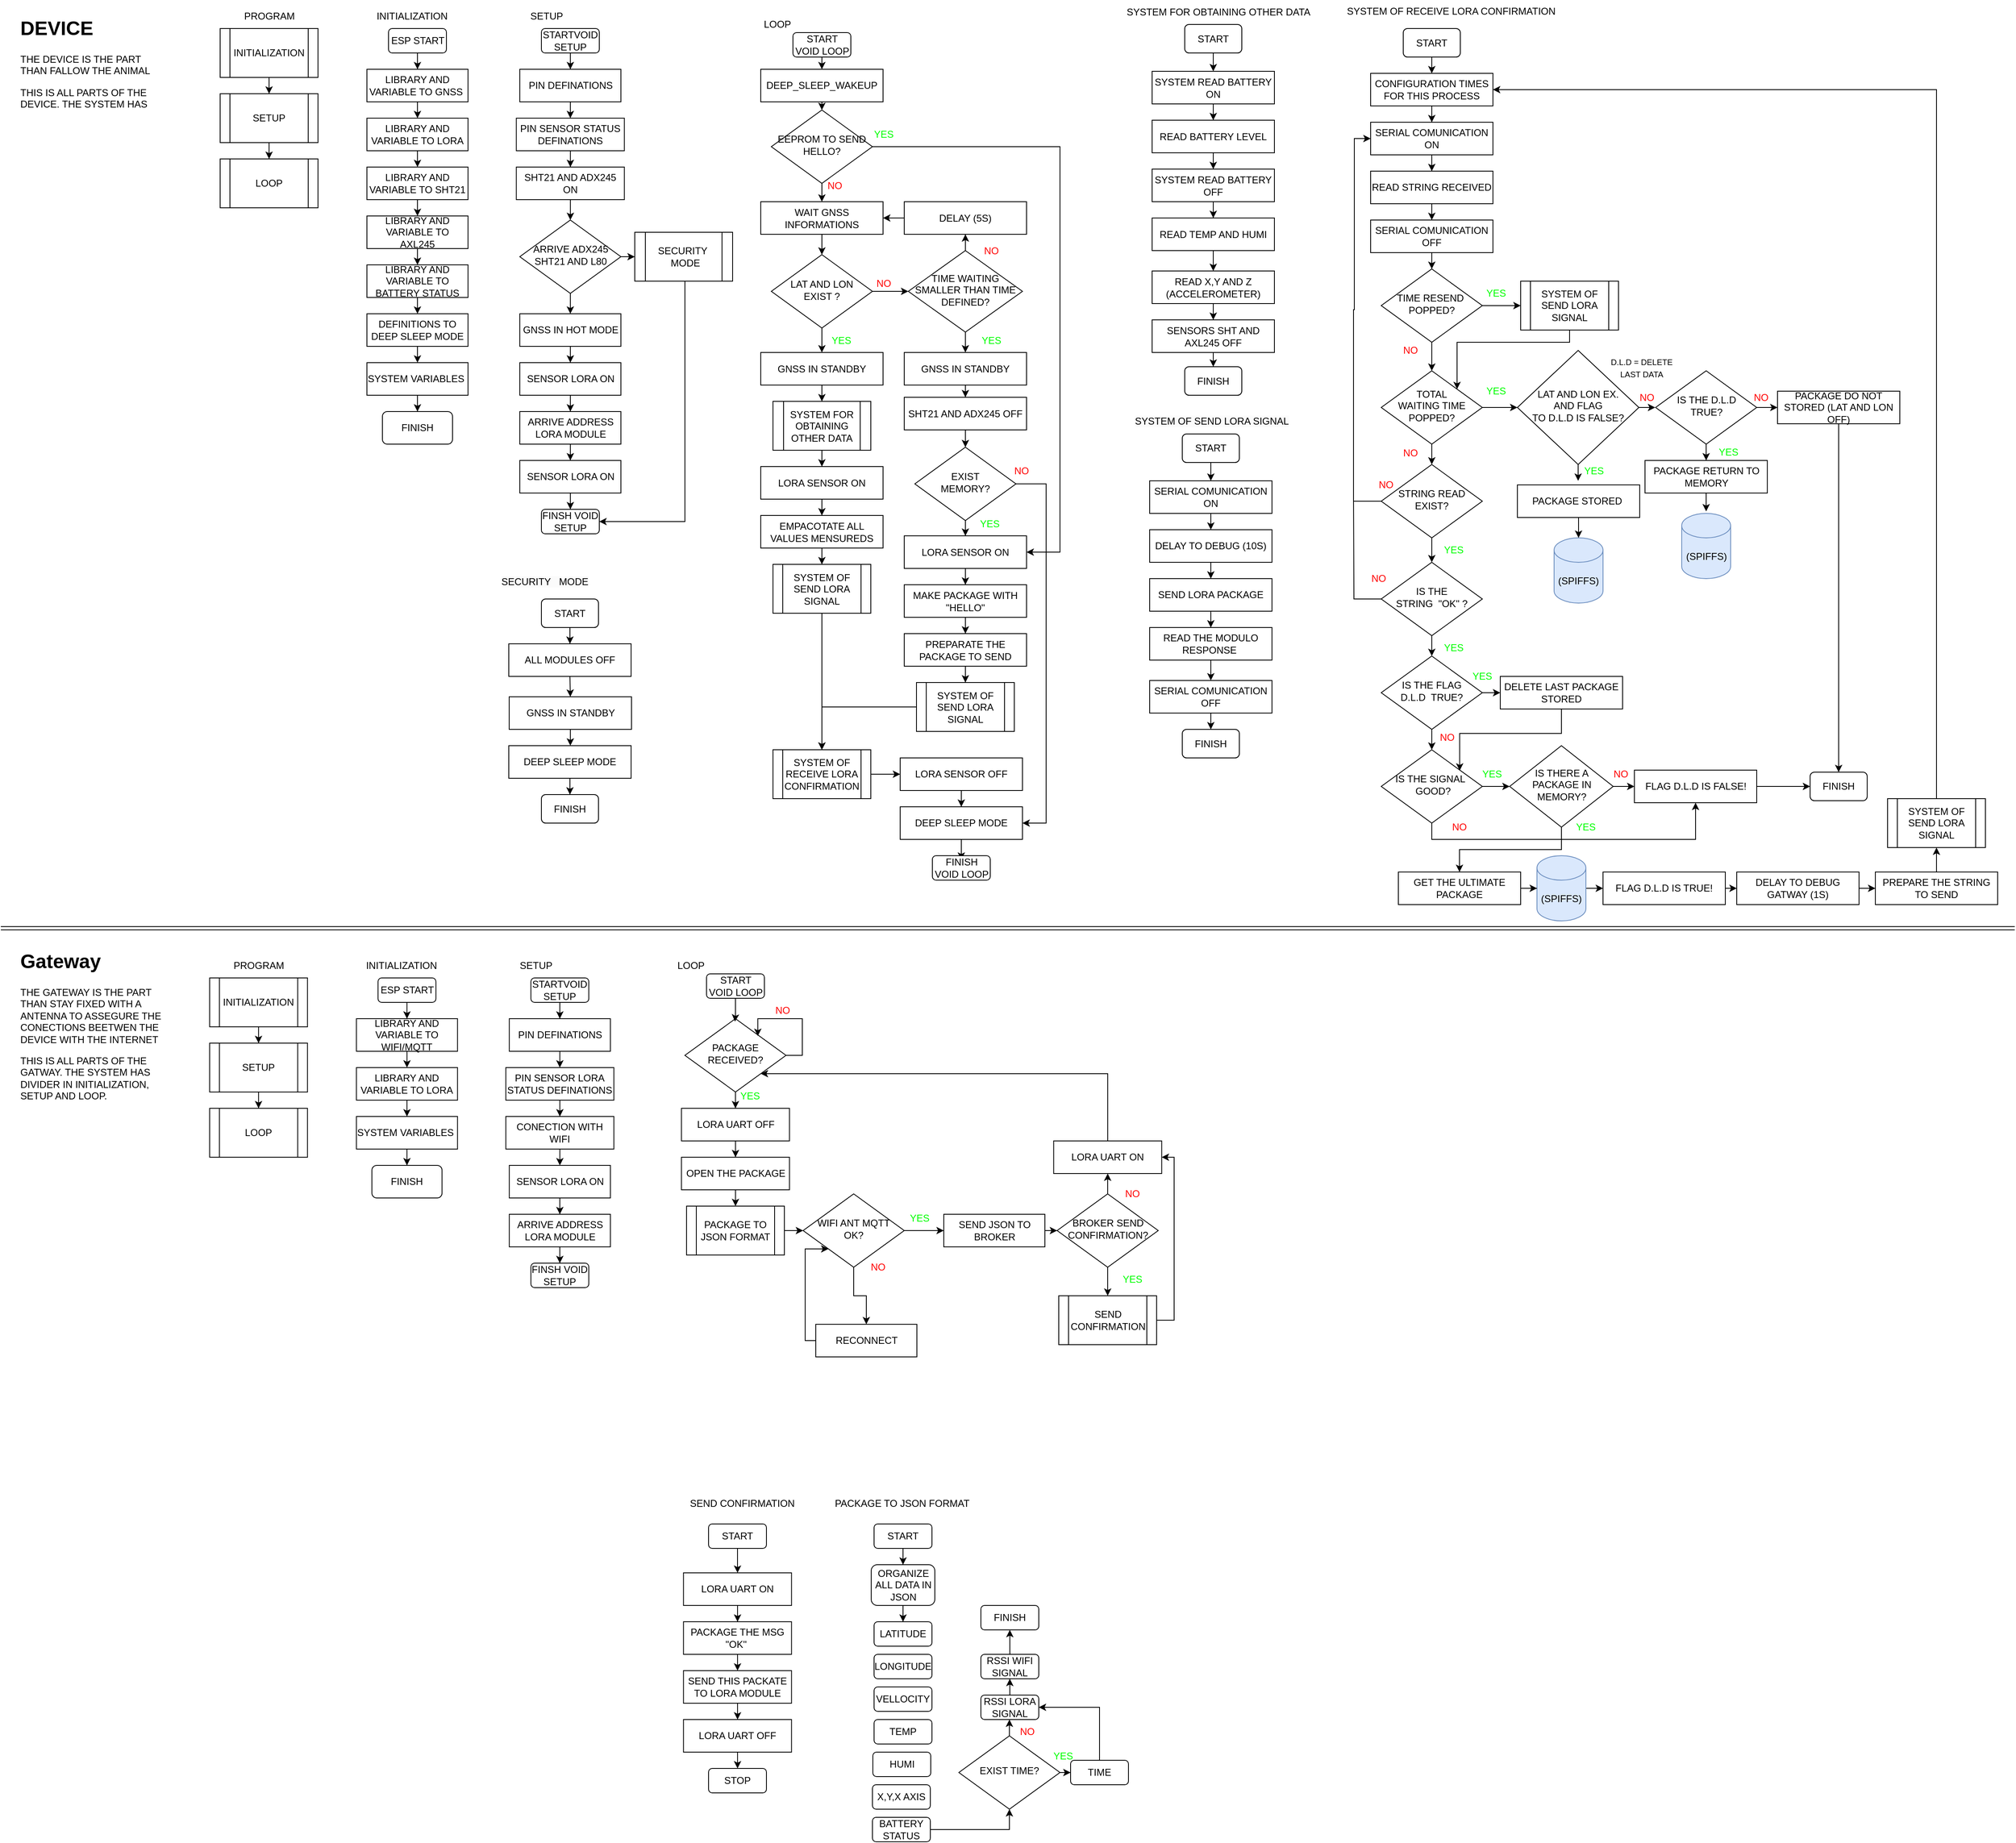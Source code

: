 <mxfile version="22.0.4" type="github">
  <diagram id="C5RBs43oDa-KdzZeNtuy" name="Page-1">
    <mxGraphModel dx="1432" dy="823" grid="1" gridSize="10" guides="1" tooltips="1" connect="1" arrows="1" fold="1" page="1" pageScale="1" pageWidth="827" pageHeight="1169" math="0" shadow="0">
      <root>
        <mxCell id="WIyWlLk6GJQsqaUBKTNV-0" />
        <mxCell id="WIyWlLk6GJQsqaUBKTNV-1" parent="WIyWlLk6GJQsqaUBKTNV-0" />
        <mxCell id="myWWar3E-hMSdHv3xqH_-29" style="edgeStyle=orthogonalEdgeStyle;rounded=0;orthogonalLoop=1;jettySize=auto;html=1;" parent="WIyWlLk6GJQsqaUBKTNV-1" source="myWWar3E-hMSdHv3xqH_-0" target="myWWar3E-hMSdHv3xqH_-27" edge="1">
          <mxGeometry relative="1" as="geometry" />
        </mxCell>
        <mxCell id="myWWar3E-hMSdHv3xqH_-0" value="INITIALIZATION" style="shape=process;whiteSpace=wrap;html=1;backgroundOutline=1;" parent="WIyWlLk6GJQsqaUBKTNV-1" vertex="1">
          <mxGeometry x="280" y="65" width="120" height="60" as="geometry" />
        </mxCell>
        <mxCell id="myWWar3E-hMSdHv3xqH_-11" style="edgeStyle=orthogonalEdgeStyle;rounded=0;orthogonalLoop=1;jettySize=auto;html=1;exitX=0.5;exitY=1;exitDx=0;exitDy=0;entryX=0.5;entryY=0;entryDx=0;entryDy=0;" parent="WIyWlLk6GJQsqaUBKTNV-1" source="myWWar3E-hMSdHv3xqH_-2" target="myWWar3E-hMSdHv3xqH_-3" edge="1">
          <mxGeometry relative="1" as="geometry" />
        </mxCell>
        <mxCell id="myWWar3E-hMSdHv3xqH_-2" value="LIBRARY AND VARIABLE TO GNSS&amp;nbsp;" style="rounded=0;whiteSpace=wrap;html=1;" parent="WIyWlLk6GJQsqaUBKTNV-1" vertex="1">
          <mxGeometry x="460" y="115" width="124" height="40" as="geometry" />
        </mxCell>
        <mxCell id="myWWar3E-hMSdHv3xqH_-12" style="edgeStyle=orthogonalEdgeStyle;rounded=0;orthogonalLoop=1;jettySize=auto;html=1;exitX=0.5;exitY=1;exitDx=0;exitDy=0;entryX=0.5;entryY=0;entryDx=0;entryDy=0;" parent="WIyWlLk6GJQsqaUBKTNV-1" source="myWWar3E-hMSdHv3xqH_-3" target="myWWar3E-hMSdHv3xqH_-4" edge="1">
          <mxGeometry relative="1" as="geometry" />
        </mxCell>
        <mxCell id="myWWar3E-hMSdHv3xqH_-3" value="LIBRARY AND VARIABLE TO LORA" style="rounded=0;whiteSpace=wrap;html=1;" parent="WIyWlLk6GJQsqaUBKTNV-1" vertex="1">
          <mxGeometry x="460" y="175" width="124" height="40" as="geometry" />
        </mxCell>
        <mxCell id="myWWar3E-hMSdHv3xqH_-13" style="edgeStyle=orthogonalEdgeStyle;rounded=0;orthogonalLoop=1;jettySize=auto;html=1;exitX=0.5;exitY=1;exitDx=0;exitDy=0;entryX=0.5;entryY=0;entryDx=0;entryDy=0;" parent="WIyWlLk6GJQsqaUBKTNV-1" source="myWWar3E-hMSdHv3xqH_-4" target="myWWar3E-hMSdHv3xqH_-5" edge="1">
          <mxGeometry relative="1" as="geometry" />
        </mxCell>
        <mxCell id="myWWar3E-hMSdHv3xqH_-4" value="LIBRARY AND VARIABLE TO SHT21" style="rounded=0;whiteSpace=wrap;html=1;" parent="WIyWlLk6GJQsqaUBKTNV-1" vertex="1">
          <mxGeometry x="460" y="235" width="124" height="40" as="geometry" />
        </mxCell>
        <mxCell id="myWWar3E-hMSdHv3xqH_-14" style="edgeStyle=orthogonalEdgeStyle;rounded=0;orthogonalLoop=1;jettySize=auto;html=1;exitX=0.5;exitY=1;exitDx=0;exitDy=0;entryX=0.5;entryY=0;entryDx=0;entryDy=0;" parent="WIyWlLk6GJQsqaUBKTNV-1" source="myWWar3E-hMSdHv3xqH_-5" target="myWWar3E-hMSdHv3xqH_-6" edge="1">
          <mxGeometry relative="1" as="geometry" />
        </mxCell>
        <mxCell id="myWWar3E-hMSdHv3xqH_-5" value="LIBRARY AND VARIABLE TO AXL245" style="rounded=0;whiteSpace=wrap;html=1;" parent="WIyWlLk6GJQsqaUBKTNV-1" vertex="1">
          <mxGeometry x="460" y="295" width="124" height="40" as="geometry" />
        </mxCell>
        <mxCell id="myWWar3E-hMSdHv3xqH_-15" style="edgeStyle=orthogonalEdgeStyle;rounded=0;orthogonalLoop=1;jettySize=auto;html=1;exitX=0.5;exitY=1;exitDx=0;exitDy=0;entryX=0.5;entryY=0;entryDx=0;entryDy=0;" parent="WIyWlLk6GJQsqaUBKTNV-1" source="myWWar3E-hMSdHv3xqH_-6" target="myWWar3E-hMSdHv3xqH_-7" edge="1">
          <mxGeometry relative="1" as="geometry" />
        </mxCell>
        <mxCell id="myWWar3E-hMSdHv3xqH_-6" value="LIBRARY AND VARIABLE TO BATTERY STATUS" style="rounded=0;whiteSpace=wrap;html=1;" parent="WIyWlLk6GJQsqaUBKTNV-1" vertex="1">
          <mxGeometry x="460" y="355" width="124" height="40" as="geometry" />
        </mxCell>
        <mxCell id="myWWar3E-hMSdHv3xqH_-16" style="edgeStyle=orthogonalEdgeStyle;rounded=0;orthogonalLoop=1;jettySize=auto;html=1;exitX=0.5;exitY=1;exitDx=0;exitDy=0;entryX=0.5;entryY=0;entryDx=0;entryDy=0;" parent="WIyWlLk6GJQsqaUBKTNV-1" source="myWWar3E-hMSdHv3xqH_-7" target="myWWar3E-hMSdHv3xqH_-8" edge="1">
          <mxGeometry relative="1" as="geometry" />
        </mxCell>
        <mxCell id="myWWar3E-hMSdHv3xqH_-7" value="DEFINITIONS TO DEEP SLEEP MODE" style="rounded=0;whiteSpace=wrap;html=1;" parent="WIyWlLk6GJQsqaUBKTNV-1" vertex="1">
          <mxGeometry x="460" y="415" width="124" height="40" as="geometry" />
        </mxCell>
        <mxCell id="myWWar3E-hMSdHv3xqH_-25" style="edgeStyle=orthogonalEdgeStyle;rounded=0;orthogonalLoop=1;jettySize=auto;html=1;" parent="WIyWlLk6GJQsqaUBKTNV-1" source="myWWar3E-hMSdHv3xqH_-8" target="myWWar3E-hMSdHv3xqH_-24" edge="1">
          <mxGeometry relative="1" as="geometry" />
        </mxCell>
        <mxCell id="myWWar3E-hMSdHv3xqH_-8" value="SYSTEM VARIABLES&amp;nbsp;" style="rounded=0;whiteSpace=wrap;html=1;" parent="WIyWlLk6GJQsqaUBKTNV-1" vertex="1">
          <mxGeometry x="460" y="475" width="124" height="40" as="geometry" />
        </mxCell>
        <mxCell id="myWWar3E-hMSdHv3xqH_-23" style="edgeStyle=orthogonalEdgeStyle;rounded=0;orthogonalLoop=1;jettySize=auto;html=1;" parent="WIyWlLk6GJQsqaUBKTNV-1" source="myWWar3E-hMSdHv3xqH_-18" target="myWWar3E-hMSdHv3xqH_-2" edge="1">
          <mxGeometry relative="1" as="geometry" />
        </mxCell>
        <mxCell id="myWWar3E-hMSdHv3xqH_-18" value="ESP START" style="rounded=1;whiteSpace=wrap;html=1;" parent="WIyWlLk6GJQsqaUBKTNV-1" vertex="1">
          <mxGeometry x="486.5" y="65" width="71" height="30" as="geometry" />
        </mxCell>
        <mxCell id="myWWar3E-hMSdHv3xqH_-24" value="FINISH" style="rounded=1;whiteSpace=wrap;html=1;" parent="WIyWlLk6GJQsqaUBKTNV-1" vertex="1">
          <mxGeometry x="479" y="535" width="86" height="40" as="geometry" />
        </mxCell>
        <mxCell id="myWWar3E-hMSdHv3xqH_-26" value="INITIALIZATION" style="text;html=1;align=center;verticalAlign=middle;resizable=0;points=[];autosize=1;strokeColor=none;fillColor=none;" parent="WIyWlLk6GJQsqaUBKTNV-1" vertex="1">
          <mxGeometry x="460" y="35" width="110" height="30" as="geometry" />
        </mxCell>
        <mxCell id="myWWar3E-hMSdHv3xqH_-30" style="edgeStyle=orthogonalEdgeStyle;rounded=0;orthogonalLoop=1;jettySize=auto;html=1;" parent="WIyWlLk6GJQsqaUBKTNV-1" source="myWWar3E-hMSdHv3xqH_-27" target="myWWar3E-hMSdHv3xqH_-28" edge="1">
          <mxGeometry relative="1" as="geometry" />
        </mxCell>
        <mxCell id="myWWar3E-hMSdHv3xqH_-27" value="SETUP" style="shape=process;whiteSpace=wrap;html=1;backgroundOutline=1;" parent="WIyWlLk6GJQsqaUBKTNV-1" vertex="1">
          <mxGeometry x="280" y="145" width="120" height="60" as="geometry" />
        </mxCell>
        <mxCell id="myWWar3E-hMSdHv3xqH_-28" value="LOOP" style="shape=process;whiteSpace=wrap;html=1;backgroundOutline=1;" parent="WIyWlLk6GJQsqaUBKTNV-1" vertex="1">
          <mxGeometry x="280" y="225" width="120" height="60" as="geometry" />
        </mxCell>
        <mxCell id="myWWar3E-hMSdHv3xqH_-31" value="PROGRAM" style="text;html=1;align=center;verticalAlign=middle;resizable=0;points=[];autosize=1;strokeColor=none;fillColor=none;" parent="WIyWlLk6GJQsqaUBKTNV-1" vertex="1">
          <mxGeometry x="295" y="35" width="90" height="30" as="geometry" />
        </mxCell>
        <mxCell id="myWWar3E-hMSdHv3xqH_-39" style="edgeStyle=orthogonalEdgeStyle;rounded=0;orthogonalLoop=1;jettySize=auto;html=1;exitX=0.5;exitY=1;exitDx=0;exitDy=0;" parent="WIyWlLk6GJQsqaUBKTNV-1" source="myWWar3E-hMSdHv3xqH_-32" target="myWWar3E-hMSdHv3xqH_-33" edge="1">
          <mxGeometry relative="1" as="geometry" />
        </mxCell>
        <mxCell id="myWWar3E-hMSdHv3xqH_-32" value="STARTVOID SETUP" style="rounded=1;whiteSpace=wrap;html=1;" parent="WIyWlLk6GJQsqaUBKTNV-1" vertex="1">
          <mxGeometry x="674" y="65" width="71" height="30" as="geometry" />
        </mxCell>
        <mxCell id="myWWar3E-hMSdHv3xqH_-40" style="edgeStyle=orthogonalEdgeStyle;rounded=0;orthogonalLoop=1;jettySize=auto;html=1;exitX=0.5;exitY=1;exitDx=0;exitDy=0;entryX=0.5;entryY=0;entryDx=0;entryDy=0;" parent="WIyWlLk6GJQsqaUBKTNV-1" source="myWWar3E-hMSdHv3xqH_-33" target="myWWar3E-hMSdHv3xqH_-34" edge="1">
          <mxGeometry relative="1" as="geometry" />
        </mxCell>
        <mxCell id="myWWar3E-hMSdHv3xqH_-33" value="PIN DEFINATIONS" style="rounded=0;whiteSpace=wrap;html=1;" parent="WIyWlLk6GJQsqaUBKTNV-1" vertex="1">
          <mxGeometry x="647.5" y="115" width="124" height="40" as="geometry" />
        </mxCell>
        <mxCell id="KdF7l_LlImrHwwRQQBVm-32" style="edgeStyle=orthogonalEdgeStyle;rounded=0;orthogonalLoop=1;jettySize=auto;html=1;" parent="WIyWlLk6GJQsqaUBKTNV-1" source="myWWar3E-hMSdHv3xqH_-34" target="KdF7l_LlImrHwwRQQBVm-27" edge="1">
          <mxGeometry relative="1" as="geometry" />
        </mxCell>
        <mxCell id="myWWar3E-hMSdHv3xqH_-34" value="PIN SENSOR STATUS DEFINATIONS" style="rounded=0;whiteSpace=wrap;html=1;" parent="WIyWlLk6GJQsqaUBKTNV-1" vertex="1">
          <mxGeometry x="643.25" y="175" width="132.5" height="40" as="geometry" />
        </mxCell>
        <mxCell id="KdF7l_LlImrHwwRQQBVm-36" style="edgeStyle=orthogonalEdgeStyle;rounded=0;orthogonalLoop=1;jettySize=auto;html=1;" parent="WIyWlLk6GJQsqaUBKTNV-1" source="myWWar3E-hMSdHv3xqH_-35" target="KdF7l_LlImrHwwRQQBVm-35" edge="1">
          <mxGeometry relative="1" as="geometry" />
        </mxCell>
        <mxCell id="myWWar3E-hMSdHv3xqH_-35" value="GNSS&amp;nbsp;IN HOT MODE" style="rounded=0;whiteSpace=wrap;html=1;" parent="WIyWlLk6GJQsqaUBKTNV-1" vertex="1">
          <mxGeometry x="647.5" y="415" width="124" height="40" as="geometry" />
        </mxCell>
        <mxCell id="KdF7l_LlImrHwwRQQBVm-40" style="edgeStyle=orthogonalEdgeStyle;rounded=0;orthogonalLoop=1;jettySize=auto;html=1;entryX=0.5;entryY=0;entryDx=0;entryDy=0;" parent="WIyWlLk6GJQsqaUBKTNV-1" source="myWWar3E-hMSdHv3xqH_-37" target="KdF7l_LlImrHwwRQQBVm-39" edge="1">
          <mxGeometry relative="1" as="geometry" />
        </mxCell>
        <mxCell id="myWWar3E-hMSdHv3xqH_-37" value="ARRIVE ADDRESS LORA MODULE" style="rounded=0;whiteSpace=wrap;html=1;" parent="WIyWlLk6GJQsqaUBKTNV-1" vertex="1">
          <mxGeometry x="647.5" y="535" width="124" height="40" as="geometry" />
        </mxCell>
        <mxCell id="myWWar3E-hMSdHv3xqH_-38" value="FINSH VOID SETUP" style="rounded=1;whiteSpace=wrap;html=1;" parent="WIyWlLk6GJQsqaUBKTNV-1" vertex="1">
          <mxGeometry x="674" y="655" width="71" height="30" as="geometry" />
        </mxCell>
        <mxCell id="myWWar3E-hMSdHv3xqH_-45" value="SETUP" style="text;html=1;align=center;verticalAlign=middle;resizable=0;points=[];autosize=1;strokeColor=none;fillColor=none;" parent="WIyWlLk6GJQsqaUBKTNV-1" vertex="1">
          <mxGeometry x="650" y="35" width="60" height="30" as="geometry" />
        </mxCell>
        <mxCell id="KdF7l_LlImrHwwRQQBVm-153" style="edgeStyle=orthogonalEdgeStyle;rounded=0;orthogonalLoop=1;jettySize=auto;html=1;exitX=0.5;exitY=1;exitDx=0;exitDy=0;entryX=0.5;entryY=0;entryDx=0;entryDy=0;" parent="WIyWlLk6GJQsqaUBKTNV-1" source="KdF7l_LlImrHwwRQQBVm-0" target="KdF7l_LlImrHwwRQQBVm-2" edge="1">
          <mxGeometry relative="1" as="geometry" />
        </mxCell>
        <mxCell id="KdF7l_LlImrHwwRQQBVm-0" value="START VOID LOOP" style="rounded=1;whiteSpace=wrap;html=1;" parent="WIyWlLk6GJQsqaUBKTNV-1" vertex="1">
          <mxGeometry x="982.5" y="70" width="71" height="30" as="geometry" />
        </mxCell>
        <mxCell id="KdF7l_LlImrHwwRQQBVm-1" value="&lt;h1&gt;DEVICE&amp;nbsp;&lt;/h1&gt;THE DEVICE IS THE PART THAN FALLOW THE ANIMAL&lt;p&gt;THIS IS ALL PARTS OF THE DEVICE. THE SYSTEM HAS DIVIDER IN INITIALIZATION, SETUP AND LOOP.&lt;/p&gt;" style="text;html=1;strokeColor=none;fillColor=none;spacing=5;spacingTop=-20;whiteSpace=wrap;overflow=hidden;rounded=0;" parent="WIyWlLk6GJQsqaUBKTNV-1" vertex="1">
          <mxGeometry x="30" y="45" width="190" height="120" as="geometry" />
        </mxCell>
        <mxCell id="CjqXBW7dsxjNqschvaUf-3" style="edgeStyle=orthogonalEdgeStyle;rounded=0;orthogonalLoop=1;jettySize=auto;html=1;exitX=0.5;exitY=1;exitDx=0;exitDy=0;entryX=0.5;entryY=0;entryDx=0;entryDy=0;" parent="WIyWlLk6GJQsqaUBKTNV-1" source="KdF7l_LlImrHwwRQQBVm-2" target="CjqXBW7dsxjNqschvaUf-1" edge="1">
          <mxGeometry relative="1" as="geometry" />
        </mxCell>
        <mxCell id="KdF7l_LlImrHwwRQQBVm-2" value="DEEP_SLEEP_WAKEUP" style="rounded=0;whiteSpace=wrap;html=1;" parent="WIyWlLk6GJQsqaUBKTNV-1" vertex="1">
          <mxGeometry x="943" y="115" width="150" height="40" as="geometry" />
        </mxCell>
        <mxCell id="KdF7l_LlImrHwwRQQBVm-7" style="edgeStyle=orthogonalEdgeStyle;rounded=0;orthogonalLoop=1;jettySize=auto;html=1;" parent="WIyWlLk6GJQsqaUBKTNV-1" source="KdF7l_LlImrHwwRQQBVm-3" edge="1">
          <mxGeometry relative="1" as="geometry">
            <mxPoint x="1124" y="387.5" as="targetPoint" />
          </mxGeometry>
        </mxCell>
        <mxCell id="KdF7l_LlImrHwwRQQBVm-18" style="edgeStyle=orthogonalEdgeStyle;rounded=0;orthogonalLoop=1;jettySize=auto;html=1;entryX=0.5;entryY=0;entryDx=0;entryDy=0;" parent="WIyWlLk6GJQsqaUBKTNV-1" source="KdF7l_LlImrHwwRQQBVm-3" target="KdF7l_LlImrHwwRQQBVm-12" edge="1">
          <mxGeometry relative="1" as="geometry" />
        </mxCell>
        <mxCell id="KdF7l_LlImrHwwRQQBVm-3" value="LAT AND LON EXIST ?" style="rhombus;whiteSpace=wrap;html=1;shadow=0;fontFamily=Helvetica;fontSize=12;align=center;strokeWidth=1;spacing=6;spacingTop=-4;" parent="WIyWlLk6GJQsqaUBKTNV-1" vertex="1">
          <mxGeometry x="956" y="342.5" width="124" height="90" as="geometry" />
        </mxCell>
        <mxCell id="KdF7l_LlImrHwwRQQBVm-9" style="edgeStyle=orthogonalEdgeStyle;rounded=0;orthogonalLoop=1;jettySize=auto;html=1;" parent="WIyWlLk6GJQsqaUBKTNV-1" source="KdF7l_LlImrHwwRQQBVm-5" target="KdF7l_LlImrHwwRQQBVm-3" edge="1">
          <mxGeometry relative="1" as="geometry" />
        </mxCell>
        <mxCell id="KdF7l_LlImrHwwRQQBVm-5" value="WAIT GNSS INFORMATIONS" style="rounded=0;whiteSpace=wrap;html=1;" parent="WIyWlLk6GJQsqaUBKTNV-1" vertex="1">
          <mxGeometry x="943" y="277.5" width="150" height="40" as="geometry" />
        </mxCell>
        <mxCell id="KdF7l_LlImrHwwRQQBVm-150" style="edgeStyle=orthogonalEdgeStyle;rounded=0;orthogonalLoop=1;jettySize=auto;html=1;entryX=0.5;entryY=1;entryDx=0;entryDy=0;" parent="WIyWlLk6GJQsqaUBKTNV-1" source="KdF7l_LlImrHwwRQQBVm-8" target="KdF7l_LlImrHwwRQQBVm-149" edge="1">
          <mxGeometry relative="1" as="geometry" />
        </mxCell>
        <mxCell id="KdF7l_LlImrHwwRQQBVm-158" style="edgeStyle=orthogonalEdgeStyle;rounded=0;orthogonalLoop=1;jettySize=auto;html=1;" parent="WIyWlLk6GJQsqaUBKTNV-1" source="KdF7l_LlImrHwwRQQBVm-8" target="KdF7l_LlImrHwwRQQBVm-155" edge="1">
          <mxGeometry relative="1" as="geometry" />
        </mxCell>
        <mxCell id="KdF7l_LlImrHwwRQQBVm-8" value="TIME WAITING SMALLER THAN TIME DEFINED?" style="rhombus;whiteSpace=wrap;html=1;shadow=0;fontFamily=Helvetica;fontSize=12;align=center;strokeWidth=1;spacing=6;spacingTop=-4;" parent="WIyWlLk6GJQsqaUBKTNV-1" vertex="1">
          <mxGeometry x="1124" y="337.5" width="140" height="100" as="geometry" />
        </mxCell>
        <mxCell id="KdF7l_LlImrHwwRQQBVm-67" style="edgeStyle=orthogonalEdgeStyle;rounded=0;orthogonalLoop=1;jettySize=auto;html=1;" parent="WIyWlLk6GJQsqaUBKTNV-1" source="KdF7l_LlImrHwwRQQBVm-12" target="KdF7l_LlImrHwwRQQBVm-64" edge="1">
          <mxGeometry relative="1" as="geometry" />
        </mxCell>
        <mxCell id="KdF7l_LlImrHwwRQQBVm-12" value="GNSS IN STANDBY" style="rounded=0;whiteSpace=wrap;html=1;" parent="WIyWlLk6GJQsqaUBKTNV-1" vertex="1">
          <mxGeometry x="943" y="462.5" width="150" height="40" as="geometry" />
        </mxCell>
        <mxCell id="KdF7l_LlImrHwwRQQBVm-13" value="&lt;font color=&quot;#00ff00&quot;&gt;YES&lt;/font&gt;" style="text;html=1;strokeColor=none;fillColor=none;align=center;verticalAlign=middle;whiteSpace=wrap;rounded=0;" parent="WIyWlLk6GJQsqaUBKTNV-1" vertex="1">
          <mxGeometry x="1011.5" y="432.5" width="60" height="30" as="geometry" />
        </mxCell>
        <mxCell id="KdF7l_LlImrHwwRQQBVm-14" value="&lt;font color=&quot;#00ff00&quot;&gt;YES&lt;/font&gt;" style="text;html=1;strokeColor=none;fillColor=none;align=center;verticalAlign=middle;whiteSpace=wrap;rounded=0;" parent="WIyWlLk6GJQsqaUBKTNV-1" vertex="1">
          <mxGeometry x="1196" y="432.5" width="60" height="30" as="geometry" />
        </mxCell>
        <mxCell id="KdF7l_LlImrHwwRQQBVm-16" value="&lt;font color=&quot;#ff0000&quot;&gt;NO&lt;/font&gt;" style="text;html=1;strokeColor=none;fillColor=none;align=center;verticalAlign=middle;whiteSpace=wrap;rounded=0;" parent="WIyWlLk6GJQsqaUBKTNV-1" vertex="1">
          <mxGeometry x="1196" y="322.5" width="60" height="30" as="geometry" />
        </mxCell>
        <mxCell id="KdF7l_LlImrHwwRQQBVm-17" value="&lt;font color=&quot;#ff0000&quot;&gt;NO&lt;/font&gt;" style="text;html=1;strokeColor=none;fillColor=none;align=center;verticalAlign=middle;whiteSpace=wrap;rounded=0;" parent="WIyWlLk6GJQsqaUBKTNV-1" vertex="1">
          <mxGeometry x="1064" y="362.5" width="60" height="30" as="geometry" />
        </mxCell>
        <mxCell id="KdF7l_LlImrHwwRQQBVm-22" style="edgeStyle=orthogonalEdgeStyle;rounded=0;orthogonalLoop=1;jettySize=auto;html=1;entryX=0.5;entryY=0;entryDx=0;entryDy=0;" parent="WIyWlLk6GJQsqaUBKTNV-1" edge="1">
          <mxGeometry relative="1" as="geometry">
            <mxPoint x="1195" y="445" as="sourcePoint" />
          </mxGeometry>
        </mxCell>
        <mxCell id="KdF7l_LlImrHwwRQQBVm-24" style="edgeStyle=orthogonalEdgeStyle;rounded=0;orthogonalLoop=1;jettySize=auto;html=1;" parent="WIyWlLk6GJQsqaUBKTNV-1" edge="1">
          <mxGeometry relative="1" as="geometry">
            <mxPoint x="1195" y="505" as="sourcePoint" />
          </mxGeometry>
        </mxCell>
        <mxCell id="KdF7l_LlImrHwwRQQBVm-44" style="edgeStyle=orthogonalEdgeStyle;rounded=0;orthogonalLoop=1;jettySize=auto;html=1;" parent="WIyWlLk6GJQsqaUBKTNV-1" edge="1">
          <mxGeometry relative="1" as="geometry">
            <mxPoint x="1195" y="565" as="sourcePoint" />
          </mxGeometry>
        </mxCell>
        <mxCell id="51wwYu-zRsbSfv2sNWvi-1" style="edgeStyle=orthogonalEdgeStyle;rounded=0;orthogonalLoop=1;jettySize=auto;html=1;" parent="WIyWlLk6GJQsqaUBKTNV-1" source="KdF7l_LlImrHwwRQQBVm-27" target="51wwYu-zRsbSfv2sNWvi-0" edge="1">
          <mxGeometry relative="1" as="geometry" />
        </mxCell>
        <mxCell id="KdF7l_LlImrHwwRQQBVm-27" value="SHT21 AND ADX245 ON" style="rounded=0;whiteSpace=wrap;html=1;" parent="WIyWlLk6GJQsqaUBKTNV-1" vertex="1">
          <mxGeometry x="643.25" y="235" width="132.5" height="40" as="geometry" />
        </mxCell>
        <mxCell id="KdF7l_LlImrHwwRQQBVm-37" style="edgeStyle=orthogonalEdgeStyle;rounded=0;orthogonalLoop=1;jettySize=auto;html=1;entryX=0.5;entryY=0;entryDx=0;entryDy=0;" parent="WIyWlLk6GJQsqaUBKTNV-1" source="KdF7l_LlImrHwwRQQBVm-35" target="myWWar3E-hMSdHv3xqH_-37" edge="1">
          <mxGeometry relative="1" as="geometry" />
        </mxCell>
        <mxCell id="KdF7l_LlImrHwwRQQBVm-35" value="SENSOR LORA ON" style="rounded=0;whiteSpace=wrap;html=1;" parent="WIyWlLk6GJQsqaUBKTNV-1" vertex="1">
          <mxGeometry x="647.5" y="475" width="124" height="40" as="geometry" />
        </mxCell>
        <mxCell id="KdF7l_LlImrHwwRQQBVm-41" style="edgeStyle=orthogonalEdgeStyle;rounded=0;orthogonalLoop=1;jettySize=auto;html=1;entryX=0.5;entryY=0;entryDx=0;entryDy=0;" parent="WIyWlLk6GJQsqaUBKTNV-1" source="KdF7l_LlImrHwwRQQBVm-39" target="myWWar3E-hMSdHv3xqH_-38" edge="1">
          <mxGeometry relative="1" as="geometry" />
        </mxCell>
        <mxCell id="KdF7l_LlImrHwwRQQBVm-39" value="SENSOR LORA ON" style="rounded=0;whiteSpace=wrap;html=1;" parent="WIyWlLk6GJQsqaUBKTNV-1" vertex="1">
          <mxGeometry x="647.5" y="595" width="124" height="40" as="geometry" />
        </mxCell>
        <mxCell id="KdF7l_LlImrHwwRQQBVm-45" style="edgeStyle=orthogonalEdgeStyle;rounded=0;orthogonalLoop=1;jettySize=auto;html=1;entryX=0.5;entryY=0;entryDx=0;entryDy=0;" parent="WIyWlLk6GJQsqaUBKTNV-1" edge="1">
          <mxGeometry relative="1" as="geometry">
            <mxPoint x="1195" y="625" as="sourcePoint" />
          </mxGeometry>
        </mxCell>
        <mxCell id="KdF7l_LlImrHwwRQQBVm-57" style="edgeStyle=orthogonalEdgeStyle;rounded=0;orthogonalLoop=1;jettySize=auto;html=1;entryX=0.5;entryY=0;entryDx=0;entryDy=0;" parent="WIyWlLk6GJQsqaUBKTNV-1" source="KdF7l_LlImrHwwRQQBVm-51" target="KdF7l_LlImrHwwRQQBVm-53" edge="1">
          <mxGeometry relative="1" as="geometry" />
        </mxCell>
        <mxCell id="KdF7l_LlImrHwwRQQBVm-51" value="LORA SENSOR ON" style="rounded=0;whiteSpace=wrap;html=1;" parent="WIyWlLk6GJQsqaUBKTNV-1" vertex="1">
          <mxGeometry x="943" y="602.5" width="150" height="40" as="geometry" />
        </mxCell>
        <mxCell id="KdF7l_LlImrHwwRQQBVm-56" style="edgeStyle=orthogonalEdgeStyle;rounded=0;orthogonalLoop=1;jettySize=auto;html=1;entryX=0.5;entryY=0;entryDx=0;entryDy=0;" parent="WIyWlLk6GJQsqaUBKTNV-1" source="KdF7l_LlImrHwwRQQBVm-53" target="KdF7l_LlImrHwwRQQBVm-55" edge="1">
          <mxGeometry relative="1" as="geometry" />
        </mxCell>
        <mxCell id="KdF7l_LlImrHwwRQQBVm-53" value="EMPACOTATE ALL VALUES MENSUREDS" style="rounded=0;whiteSpace=wrap;html=1;" parent="WIyWlLk6GJQsqaUBKTNV-1" vertex="1">
          <mxGeometry x="943" y="662.5" width="150" height="40" as="geometry" />
        </mxCell>
        <mxCell id="KdF7l_LlImrHwwRQQBVm-115" style="edgeStyle=orthogonalEdgeStyle;rounded=0;orthogonalLoop=1;jettySize=auto;html=1;entryX=0.5;entryY=0;entryDx=0;entryDy=0;" parent="WIyWlLk6GJQsqaUBKTNV-1" source="KdF7l_LlImrHwwRQQBVm-55" target="KdF7l_LlImrHwwRQQBVm-114" edge="1">
          <mxGeometry relative="1" as="geometry" />
        </mxCell>
        <mxCell id="KdF7l_LlImrHwwRQQBVm-55" value="SYSTEM OF SEND LORA SIGNAL" style="shape=process;whiteSpace=wrap;html=1;backgroundOutline=1;" parent="WIyWlLk6GJQsqaUBKTNV-1" vertex="1">
          <mxGeometry x="958" y="722.5" width="120" height="60" as="geometry" />
        </mxCell>
        <mxCell id="KdF7l_LlImrHwwRQQBVm-69" style="edgeStyle=orthogonalEdgeStyle;rounded=0;orthogonalLoop=1;jettySize=auto;html=1;entryX=0.5;entryY=0;entryDx=0;entryDy=0;" parent="WIyWlLk6GJQsqaUBKTNV-1" source="KdF7l_LlImrHwwRQQBVm-58" target="KdF7l_LlImrHwwRQQBVm-59" edge="1">
          <mxGeometry relative="1" as="geometry" />
        </mxCell>
        <mxCell id="KdF7l_LlImrHwwRQQBVm-58" value="SYSTEM READ BATTERY ON" style="rounded=0;whiteSpace=wrap;html=1;" parent="WIyWlLk6GJQsqaUBKTNV-1" vertex="1">
          <mxGeometry x="1423" y="117.5" width="150" height="40" as="geometry" />
        </mxCell>
        <mxCell id="KdF7l_LlImrHwwRQQBVm-70" style="edgeStyle=orthogonalEdgeStyle;rounded=0;orthogonalLoop=1;jettySize=auto;html=1;" parent="WIyWlLk6GJQsqaUBKTNV-1" source="KdF7l_LlImrHwwRQQBVm-59" target="KdF7l_LlImrHwwRQQBVm-60" edge="1">
          <mxGeometry relative="1" as="geometry" />
        </mxCell>
        <mxCell id="KdF7l_LlImrHwwRQQBVm-59" value="READ BATTERY LEVEL" style="rounded=0;whiteSpace=wrap;html=1;" parent="WIyWlLk6GJQsqaUBKTNV-1" vertex="1">
          <mxGeometry x="1423" y="177.5" width="150" height="40" as="geometry" />
        </mxCell>
        <mxCell id="KdF7l_LlImrHwwRQQBVm-71" style="edgeStyle=orthogonalEdgeStyle;rounded=0;orthogonalLoop=1;jettySize=auto;html=1;entryX=0.5;entryY=0;entryDx=0;entryDy=0;" parent="WIyWlLk6GJQsqaUBKTNV-1" source="KdF7l_LlImrHwwRQQBVm-60" target="KdF7l_LlImrHwwRQQBVm-61" edge="1">
          <mxGeometry relative="1" as="geometry" />
        </mxCell>
        <mxCell id="KdF7l_LlImrHwwRQQBVm-60" value="SYSTEM READ BATTERY OFF" style="rounded=0;whiteSpace=wrap;html=1;" parent="WIyWlLk6GJQsqaUBKTNV-1" vertex="1">
          <mxGeometry x="1423" y="237.5" width="150" height="40" as="geometry" />
        </mxCell>
        <mxCell id="KdF7l_LlImrHwwRQQBVm-72" style="edgeStyle=orthogonalEdgeStyle;rounded=0;orthogonalLoop=1;jettySize=auto;html=1;entryX=0.5;entryY=0;entryDx=0;entryDy=0;" parent="WIyWlLk6GJQsqaUBKTNV-1" source="KdF7l_LlImrHwwRQQBVm-61" target="KdF7l_LlImrHwwRQQBVm-62" edge="1">
          <mxGeometry relative="1" as="geometry" />
        </mxCell>
        <mxCell id="KdF7l_LlImrHwwRQQBVm-61" value="READ TEMP AND HUMI" style="rounded=0;whiteSpace=wrap;html=1;" parent="WIyWlLk6GJQsqaUBKTNV-1" vertex="1">
          <mxGeometry x="1423" y="297.5" width="150" height="40" as="geometry" />
        </mxCell>
        <mxCell id="KdF7l_LlImrHwwRQQBVm-73" style="edgeStyle=orthogonalEdgeStyle;rounded=0;orthogonalLoop=1;jettySize=auto;html=1;entryX=0.5;entryY=0;entryDx=0;entryDy=0;" parent="WIyWlLk6GJQsqaUBKTNV-1" source="KdF7l_LlImrHwwRQQBVm-62" target="KdF7l_LlImrHwwRQQBVm-68" edge="1">
          <mxGeometry relative="1" as="geometry" />
        </mxCell>
        <mxCell id="KdF7l_LlImrHwwRQQBVm-62" value="READ X,Y AND Z (ACCELEROMETER)" style="rounded=0;whiteSpace=wrap;html=1;" parent="WIyWlLk6GJQsqaUBKTNV-1" vertex="1">
          <mxGeometry x="1423" y="362.5" width="150" height="40" as="geometry" />
        </mxCell>
        <mxCell id="KdF7l_LlImrHwwRQQBVm-160" style="edgeStyle=orthogonalEdgeStyle;rounded=0;orthogonalLoop=1;jettySize=auto;html=1;entryX=0.5;entryY=0;entryDx=0;entryDy=0;" parent="WIyWlLk6GJQsqaUBKTNV-1" source="KdF7l_LlImrHwwRQQBVm-64" target="KdF7l_LlImrHwwRQQBVm-51" edge="1">
          <mxGeometry relative="1" as="geometry" />
        </mxCell>
        <mxCell id="KdF7l_LlImrHwwRQQBVm-64" value="SYSTEM FOR OBTAINING OTHER DATA" style="shape=process;whiteSpace=wrap;html=1;backgroundOutline=1;size=0.108;" parent="WIyWlLk6GJQsqaUBKTNV-1" vertex="1">
          <mxGeometry x="958" y="522.5" width="120" height="60" as="geometry" />
        </mxCell>
        <mxCell id="KdF7l_LlImrHwwRQQBVm-76" style="edgeStyle=orthogonalEdgeStyle;rounded=0;orthogonalLoop=1;jettySize=auto;html=1;entryX=0.5;entryY=0;entryDx=0;entryDy=0;" parent="WIyWlLk6GJQsqaUBKTNV-1" source="KdF7l_LlImrHwwRQQBVm-68" target="KdF7l_LlImrHwwRQQBVm-75" edge="1">
          <mxGeometry relative="1" as="geometry" />
        </mxCell>
        <mxCell id="KdF7l_LlImrHwwRQQBVm-68" value="SENSORS SHT AND AXL245 OFF" style="rounded=0;whiteSpace=wrap;html=1;" parent="WIyWlLk6GJQsqaUBKTNV-1" vertex="1">
          <mxGeometry x="1423" y="422.5" width="150" height="40" as="geometry" />
        </mxCell>
        <mxCell id="KdF7l_LlImrHwwRQQBVm-81" style="edgeStyle=orthogonalEdgeStyle;rounded=0;orthogonalLoop=1;jettySize=auto;html=1;" parent="WIyWlLk6GJQsqaUBKTNV-1" source="KdF7l_LlImrHwwRQQBVm-74" target="KdF7l_LlImrHwwRQQBVm-58" edge="1">
          <mxGeometry relative="1" as="geometry" />
        </mxCell>
        <mxCell id="KdF7l_LlImrHwwRQQBVm-74" value="START" style="rounded=1;whiteSpace=wrap;html=1;" parent="WIyWlLk6GJQsqaUBKTNV-1" vertex="1">
          <mxGeometry x="1463" y="60" width="70" height="35" as="geometry" />
        </mxCell>
        <mxCell id="KdF7l_LlImrHwwRQQBVm-75" value="FINISH" style="rounded=1;whiteSpace=wrap;html=1;" parent="WIyWlLk6GJQsqaUBKTNV-1" vertex="1">
          <mxGeometry x="1463" y="480" width="70" height="35" as="geometry" />
        </mxCell>
        <mxCell id="KdF7l_LlImrHwwRQQBVm-77" value="LOOP" style="text;html=1;align=center;verticalAlign=middle;resizable=0;points=[];autosize=1;strokeColor=none;fillColor=none;" parent="WIyWlLk6GJQsqaUBKTNV-1" vertex="1">
          <mxGeometry x="933" y="45" width="60" height="30" as="geometry" />
        </mxCell>
        <mxCell id="KdF7l_LlImrHwwRQQBVm-78" value="SYSTEM FOR OBTAINING OTHER DATA" style="text;html=1;align=center;verticalAlign=middle;resizable=0;points=[];autosize=1;strokeColor=none;fillColor=none;" parent="WIyWlLk6GJQsqaUBKTNV-1" vertex="1">
          <mxGeometry x="1379" y="30" width="250" height="30" as="geometry" />
        </mxCell>
        <mxCell id="KdF7l_LlImrHwwRQQBVm-80" value="&lt;span style=&quot;color: rgb(0, 0, 0); font-family: Helvetica; font-size: 12px; font-style: normal; font-variant-ligatures: normal; font-variant-caps: normal; font-weight: 400; letter-spacing: normal; orphans: 2; text-align: center; text-indent: 0px; text-transform: none; widows: 2; word-spacing: 0px; -webkit-text-stroke-width: 0px; background-color: rgb(251, 251, 251); text-decoration-thickness: initial; text-decoration-style: initial; text-decoration-color: initial; float: none; display: inline !important;&quot;&gt;SYSTEM OF SEND LORA SIGNAL&lt;/span&gt;" style="text;whiteSpace=wrap;html=1;" parent="WIyWlLk6GJQsqaUBKTNV-1" vertex="1">
          <mxGeometry x="1400" y="532.5" width="220" height="40" as="geometry" />
        </mxCell>
        <mxCell id="KdF7l_LlImrHwwRQQBVm-82" style="edgeStyle=orthogonalEdgeStyle;rounded=0;orthogonalLoop=1;jettySize=auto;html=1;entryX=0.5;entryY=0;entryDx=0;entryDy=0;" parent="WIyWlLk6GJQsqaUBKTNV-1" source="KdF7l_LlImrHwwRQQBVm-83" target="KdF7l_LlImrHwwRQQBVm-85" edge="1">
          <mxGeometry relative="1" as="geometry" />
        </mxCell>
        <mxCell id="KdF7l_LlImrHwwRQQBVm-83" value="SERIAL COMUNICATION ON" style="rounded=0;whiteSpace=wrap;html=1;" parent="WIyWlLk6GJQsqaUBKTNV-1" vertex="1">
          <mxGeometry x="1420" y="620" width="150" height="40" as="geometry" />
        </mxCell>
        <mxCell id="KdF7l_LlImrHwwRQQBVm-84" style="edgeStyle=orthogonalEdgeStyle;rounded=0;orthogonalLoop=1;jettySize=auto;html=1;" parent="WIyWlLk6GJQsqaUBKTNV-1" source="KdF7l_LlImrHwwRQQBVm-85" target="KdF7l_LlImrHwwRQQBVm-87" edge="1">
          <mxGeometry relative="1" as="geometry" />
        </mxCell>
        <mxCell id="KdF7l_LlImrHwwRQQBVm-85" value="DELAY TO DEBUG (10S)" style="rounded=0;whiteSpace=wrap;html=1;" parent="WIyWlLk6GJQsqaUBKTNV-1" vertex="1">
          <mxGeometry x="1420" y="680" width="150" height="40" as="geometry" />
        </mxCell>
        <mxCell id="KdF7l_LlImrHwwRQQBVm-86" style="edgeStyle=orthogonalEdgeStyle;rounded=0;orthogonalLoop=1;jettySize=auto;html=1;entryX=0.5;entryY=0;entryDx=0;entryDy=0;" parent="WIyWlLk6GJQsqaUBKTNV-1" source="KdF7l_LlImrHwwRQQBVm-87" target="KdF7l_LlImrHwwRQQBVm-89" edge="1">
          <mxGeometry relative="1" as="geometry" />
        </mxCell>
        <mxCell id="KdF7l_LlImrHwwRQQBVm-87" value="SEND LORA PACKAGE" style="rounded=0;whiteSpace=wrap;html=1;" parent="WIyWlLk6GJQsqaUBKTNV-1" vertex="1">
          <mxGeometry x="1420" y="740" width="150" height="40" as="geometry" />
        </mxCell>
        <mxCell id="KdF7l_LlImrHwwRQQBVm-88" style="edgeStyle=orthogonalEdgeStyle;rounded=0;orthogonalLoop=1;jettySize=auto;html=1;entryX=0.5;entryY=0;entryDx=0;entryDy=0;" parent="WIyWlLk6GJQsqaUBKTNV-1" source="KdF7l_LlImrHwwRQQBVm-89" target="KdF7l_LlImrHwwRQQBVm-91" edge="1">
          <mxGeometry relative="1" as="geometry" />
        </mxCell>
        <mxCell id="KdF7l_LlImrHwwRQQBVm-89" value="READ THE MODULO RESPONSE&amp;nbsp;" style="rounded=0;whiteSpace=wrap;html=1;" parent="WIyWlLk6GJQsqaUBKTNV-1" vertex="1">
          <mxGeometry x="1420" y="800" width="150" height="40" as="geometry" />
        </mxCell>
        <mxCell id="KdF7l_LlImrHwwRQQBVm-97" style="edgeStyle=orthogonalEdgeStyle;rounded=0;orthogonalLoop=1;jettySize=auto;html=1;" parent="WIyWlLk6GJQsqaUBKTNV-1" source="KdF7l_LlImrHwwRQQBVm-91" target="KdF7l_LlImrHwwRQQBVm-96" edge="1">
          <mxGeometry relative="1" as="geometry" />
        </mxCell>
        <mxCell id="KdF7l_LlImrHwwRQQBVm-91" value="SERIAL COMUNICATION OFF" style="rounded=0;whiteSpace=wrap;html=1;" parent="WIyWlLk6GJQsqaUBKTNV-1" vertex="1">
          <mxGeometry x="1420" y="865" width="150" height="40" as="geometry" />
        </mxCell>
        <mxCell id="KdF7l_LlImrHwwRQQBVm-94" style="edgeStyle=orthogonalEdgeStyle;rounded=0;orthogonalLoop=1;jettySize=auto;html=1;" parent="WIyWlLk6GJQsqaUBKTNV-1" source="KdF7l_LlImrHwwRQQBVm-95" target="KdF7l_LlImrHwwRQQBVm-83" edge="1">
          <mxGeometry relative="1" as="geometry" />
        </mxCell>
        <mxCell id="KdF7l_LlImrHwwRQQBVm-95" value="START" style="rounded=1;whiteSpace=wrap;html=1;" parent="WIyWlLk6GJQsqaUBKTNV-1" vertex="1">
          <mxGeometry x="1460" y="562.5" width="70" height="35" as="geometry" />
        </mxCell>
        <mxCell id="KdF7l_LlImrHwwRQQBVm-96" value="FINISH" style="rounded=1;whiteSpace=wrap;html=1;" parent="WIyWlLk6GJQsqaUBKTNV-1" vertex="1">
          <mxGeometry x="1460" y="925" width="70" height="35" as="geometry" />
        </mxCell>
        <mxCell id="KdF7l_LlImrHwwRQQBVm-123" style="edgeStyle=orthogonalEdgeStyle;rounded=0;orthogonalLoop=1;jettySize=auto;html=1;entryX=1;entryY=0.5;entryDx=0;entryDy=0;exitX=1;exitY=0.5;exitDx=0;exitDy=0;" parent="WIyWlLk6GJQsqaUBKTNV-1" source="KdF7l_LlImrHwwRQQBVm-101" target="KdF7l_LlImrHwwRQQBVm-119" edge="1">
          <mxGeometry relative="1" as="geometry">
            <Array as="points">
              <mxPoint x="1293" y="624" />
              <mxPoint x="1293" y="1040" />
            </Array>
          </mxGeometry>
        </mxCell>
        <mxCell id="KdF7l_LlImrHwwRQQBVm-253" style="edgeStyle=orthogonalEdgeStyle;rounded=0;orthogonalLoop=1;jettySize=auto;html=1;" parent="WIyWlLk6GJQsqaUBKTNV-1" source="KdF7l_LlImrHwwRQQBVm-101" target="KdF7l_LlImrHwwRQQBVm-106" edge="1">
          <mxGeometry relative="1" as="geometry" />
        </mxCell>
        <mxCell id="KdF7l_LlImrHwwRQQBVm-101" value="EXIST &lt;br&gt;MEMORY?" style="rhombus;whiteSpace=wrap;html=1;shadow=0;fontFamily=Helvetica;fontSize=12;align=center;strokeWidth=1;spacing=6;spacingTop=-4;" parent="WIyWlLk6GJQsqaUBKTNV-1" vertex="1">
          <mxGeometry x="1132" y="578.75" width="124" height="90" as="geometry" />
        </mxCell>
        <mxCell id="KdF7l_LlImrHwwRQQBVm-110" style="edgeStyle=orthogonalEdgeStyle;rounded=0;orthogonalLoop=1;jettySize=auto;html=1;" parent="WIyWlLk6GJQsqaUBKTNV-1" source="KdF7l_LlImrHwwRQQBVm-104" target="KdF7l_LlImrHwwRQQBVm-109" edge="1">
          <mxGeometry relative="1" as="geometry" />
        </mxCell>
        <mxCell id="KdF7l_LlImrHwwRQQBVm-104" value="MAKE PACKAGE WITH &quot;HELLO&quot;" style="rounded=0;whiteSpace=wrap;html=1;" parent="WIyWlLk6GJQsqaUBKTNV-1" vertex="1">
          <mxGeometry x="1119" y="747.5" width="150" height="40" as="geometry" />
        </mxCell>
        <mxCell id="KdF7l_LlImrHwwRQQBVm-108" style="edgeStyle=orthogonalEdgeStyle;rounded=0;orthogonalLoop=1;jettySize=auto;html=1;" parent="WIyWlLk6GJQsqaUBKTNV-1" source="KdF7l_LlImrHwwRQQBVm-106" target="KdF7l_LlImrHwwRQQBVm-104" edge="1">
          <mxGeometry relative="1" as="geometry" />
        </mxCell>
        <mxCell id="KdF7l_LlImrHwwRQQBVm-106" value="LORA SENSOR ON" style="rounded=0;whiteSpace=wrap;html=1;" parent="WIyWlLk6GJQsqaUBKTNV-1" vertex="1">
          <mxGeometry x="1119" y="687.5" width="150" height="40" as="geometry" />
        </mxCell>
        <mxCell id="KdF7l_LlImrHwwRQQBVm-112" style="edgeStyle=orthogonalEdgeStyle;rounded=0;orthogonalLoop=1;jettySize=auto;html=1;entryX=0.5;entryY=0;entryDx=0;entryDy=0;" parent="WIyWlLk6GJQsqaUBKTNV-1" source="KdF7l_LlImrHwwRQQBVm-109" target="KdF7l_LlImrHwwRQQBVm-111" edge="1">
          <mxGeometry relative="1" as="geometry" />
        </mxCell>
        <mxCell id="KdF7l_LlImrHwwRQQBVm-109" value="PREPARATE THE PACKAGE TO SEND" style="rounded=0;whiteSpace=wrap;html=1;" parent="WIyWlLk6GJQsqaUBKTNV-1" vertex="1">
          <mxGeometry x="1119" y="807.5" width="150" height="40" as="geometry" />
        </mxCell>
        <mxCell id="KdF7l_LlImrHwwRQQBVm-116" style="edgeStyle=orthogonalEdgeStyle;rounded=0;orthogonalLoop=1;jettySize=auto;html=1;entryX=0.5;entryY=0;entryDx=0;entryDy=0;" parent="WIyWlLk6GJQsqaUBKTNV-1" source="KdF7l_LlImrHwwRQQBVm-111" target="KdF7l_LlImrHwwRQQBVm-114" edge="1">
          <mxGeometry relative="1" as="geometry" />
        </mxCell>
        <mxCell id="KdF7l_LlImrHwwRQQBVm-111" value="SYSTEM OF SEND LORA SIGNAL" style="shape=process;whiteSpace=wrap;html=1;backgroundOutline=1;" parent="WIyWlLk6GJQsqaUBKTNV-1" vertex="1">
          <mxGeometry x="1134" y="867.5" width="120" height="60" as="geometry" />
        </mxCell>
        <mxCell id="CjqXBW7dsxjNqschvaUf-4" style="edgeStyle=orthogonalEdgeStyle;rounded=0;orthogonalLoop=1;jettySize=auto;html=1;" parent="WIyWlLk6GJQsqaUBKTNV-1" source="KdF7l_LlImrHwwRQQBVm-114" target="KdF7l_LlImrHwwRQQBVm-117" edge="1">
          <mxGeometry relative="1" as="geometry" />
        </mxCell>
        <mxCell id="KdF7l_LlImrHwwRQQBVm-114" value="SYSTEM OF RECEIVE LORA CONFIRMATION" style="shape=process;whiteSpace=wrap;html=1;backgroundOutline=1;" parent="WIyWlLk6GJQsqaUBKTNV-1" vertex="1">
          <mxGeometry x="958" y="950" width="120" height="60" as="geometry" />
        </mxCell>
        <mxCell id="CjqXBW7dsxjNqschvaUf-5" style="edgeStyle=orthogonalEdgeStyle;rounded=0;orthogonalLoop=1;jettySize=auto;html=1;" parent="WIyWlLk6GJQsqaUBKTNV-1" source="KdF7l_LlImrHwwRQQBVm-117" target="KdF7l_LlImrHwwRQQBVm-119" edge="1">
          <mxGeometry relative="1" as="geometry" />
        </mxCell>
        <mxCell id="KdF7l_LlImrHwwRQQBVm-117" value="LORA SENSOR OFF" style="rounded=0;whiteSpace=wrap;html=1;" parent="WIyWlLk6GJQsqaUBKTNV-1" vertex="1">
          <mxGeometry x="1114" y="960" width="150" height="40" as="geometry" />
        </mxCell>
        <mxCell id="KdF7l_LlImrHwwRQQBVm-122" style="edgeStyle=orthogonalEdgeStyle;rounded=0;orthogonalLoop=1;jettySize=auto;html=1;entryX=0.5;entryY=0;entryDx=0;entryDy=0;" parent="WIyWlLk6GJQsqaUBKTNV-1" source="KdF7l_LlImrHwwRQQBVm-119" edge="1">
          <mxGeometry relative="1" as="geometry">
            <mxPoint x="1189.0" y="1085" as="targetPoint" />
          </mxGeometry>
        </mxCell>
        <mxCell id="KdF7l_LlImrHwwRQQBVm-119" value="DEEP SLEEP MODE" style="rounded=0;whiteSpace=wrap;html=1;" parent="WIyWlLk6GJQsqaUBKTNV-1" vertex="1">
          <mxGeometry x="1114" y="1020" width="150" height="40" as="geometry" />
        </mxCell>
        <mxCell id="KdF7l_LlImrHwwRQQBVm-121" value="FINISH VOID LOOP" style="rounded=1;whiteSpace=wrap;html=1;" parent="WIyWlLk6GJQsqaUBKTNV-1" vertex="1">
          <mxGeometry x="1153.5" y="1080" width="71" height="30" as="geometry" />
        </mxCell>
        <mxCell id="KdF7l_LlImrHwwRQQBVm-124" value="&lt;font color=&quot;#ff0000&quot;&gt;NO&lt;/font&gt;" style="text;html=1;strokeColor=none;fillColor=none;align=center;verticalAlign=middle;whiteSpace=wrap;rounded=0;" parent="WIyWlLk6GJQsqaUBKTNV-1" vertex="1">
          <mxGeometry x="1233" y="592.5" width="60" height="30" as="geometry" />
        </mxCell>
        <mxCell id="KdF7l_LlImrHwwRQQBVm-125" value="&lt;font color=&quot;#00ff00&quot;&gt;YES&lt;/font&gt;" style="text;html=1;strokeColor=none;fillColor=none;align=center;verticalAlign=middle;whiteSpace=wrap;rounded=0;" parent="WIyWlLk6GJQsqaUBKTNV-1" vertex="1">
          <mxGeometry x="1194" y="657.5" width="60" height="30" as="geometry" />
        </mxCell>
        <mxCell id="KdF7l_LlImrHwwRQQBVm-126" value="SYSTEM OF RECEIVE LORA CONFIRMATION" style="text;whiteSpace=wrap;html=1;" parent="WIyWlLk6GJQsqaUBKTNV-1" vertex="1">
          <mxGeometry x="1660" y="30" width="265" height="40" as="geometry" />
        </mxCell>
        <mxCell id="KdF7l_LlImrHwwRQQBVm-235" style="edgeStyle=orthogonalEdgeStyle;rounded=0;orthogonalLoop=1;jettySize=auto;html=1;" parent="WIyWlLk6GJQsqaUBKTNV-1" source="KdF7l_LlImrHwwRQQBVm-127" target="KdF7l_LlImrHwwRQQBVm-234" edge="1">
          <mxGeometry relative="1" as="geometry" />
        </mxCell>
        <mxCell id="KdF7l_LlImrHwwRQQBVm-127" value="START" style="rounded=1;whiteSpace=wrap;html=1;" parent="WIyWlLk6GJQsqaUBKTNV-1" vertex="1">
          <mxGeometry x="1731" y="65" width="70" height="35" as="geometry" />
        </mxCell>
        <mxCell id="KdF7l_LlImrHwwRQQBVm-128" value="FINISH" style="rounded=1;whiteSpace=wrap;html=1;" parent="WIyWlLk6GJQsqaUBKTNV-1" vertex="1">
          <mxGeometry x="2230" y="977.5" width="70" height="35" as="geometry" />
        </mxCell>
        <mxCell id="KdF7l_LlImrHwwRQQBVm-143" style="edgeStyle=orthogonalEdgeStyle;rounded=0;orthogonalLoop=1;jettySize=auto;html=1;entryX=0.5;entryY=0;entryDx=0;entryDy=0;" parent="WIyWlLk6GJQsqaUBKTNV-1" source="KdF7l_LlImrHwwRQQBVm-129" target="KdF7l_LlImrHwwRQQBVm-131" edge="1">
          <mxGeometry relative="1" as="geometry" />
        </mxCell>
        <mxCell id="KdF7l_LlImrHwwRQQBVm-129" value="SERIAL COMUNICATION ON" style="rounded=0;whiteSpace=wrap;html=1;" parent="WIyWlLk6GJQsqaUBKTNV-1" vertex="1">
          <mxGeometry x="1691" y="180" width="150" height="40" as="geometry" />
        </mxCell>
        <mxCell id="KdF7l_LlImrHwwRQQBVm-134" value="" style="edgeStyle=orthogonalEdgeStyle;rounded=0;orthogonalLoop=1;jettySize=auto;html=1;" parent="WIyWlLk6GJQsqaUBKTNV-1" source="KdF7l_LlImrHwwRQQBVm-130" target="KdF7l_LlImrHwwRQQBVm-132" edge="1">
          <mxGeometry relative="1" as="geometry" />
        </mxCell>
        <mxCell id="KdF7l_LlImrHwwRQQBVm-130" value="SERIAL COMUNICATION OFF" style="rounded=0;whiteSpace=wrap;html=1;" parent="WIyWlLk6GJQsqaUBKTNV-1" vertex="1">
          <mxGeometry x="1691" y="300" width="150" height="40" as="geometry" />
        </mxCell>
        <mxCell id="KdF7l_LlImrHwwRQQBVm-142" style="edgeStyle=orthogonalEdgeStyle;rounded=0;orthogonalLoop=1;jettySize=auto;html=1;" parent="WIyWlLk6GJQsqaUBKTNV-1" source="KdF7l_LlImrHwwRQQBVm-131" target="KdF7l_LlImrHwwRQQBVm-130" edge="1">
          <mxGeometry relative="1" as="geometry" />
        </mxCell>
        <mxCell id="KdF7l_LlImrHwwRQQBVm-131" value="READ STRING RECEIVED" style="rounded=0;whiteSpace=wrap;html=1;" parent="WIyWlLk6GJQsqaUBKTNV-1" vertex="1">
          <mxGeometry x="1691" y="240" width="150" height="40" as="geometry" />
        </mxCell>
        <mxCell id="KdF7l_LlImrHwwRQQBVm-137" style="edgeStyle=orthogonalEdgeStyle;rounded=0;orthogonalLoop=1;jettySize=auto;html=1;" parent="WIyWlLk6GJQsqaUBKTNV-1" source="KdF7l_LlImrHwwRQQBVm-132" target="KdF7l_LlImrHwwRQQBVm-136" edge="1">
          <mxGeometry relative="1" as="geometry" />
        </mxCell>
        <mxCell id="KdF7l_LlImrHwwRQQBVm-145" style="edgeStyle=orthogonalEdgeStyle;rounded=0;orthogonalLoop=1;jettySize=auto;html=1;" parent="WIyWlLk6GJQsqaUBKTNV-1" source="KdF7l_LlImrHwwRQQBVm-132" target="KdF7l_LlImrHwwRQQBVm-138" edge="1">
          <mxGeometry relative="1" as="geometry" />
        </mxCell>
        <mxCell id="KdF7l_LlImrHwwRQQBVm-132" value="TIME RESEND&amp;nbsp;&lt;br&gt;POPPED?" style="rhombus;whiteSpace=wrap;html=1;shadow=0;fontFamily=Helvetica;fontSize=12;align=center;strokeWidth=1;spacing=6;spacingTop=-4;" parent="WIyWlLk6GJQsqaUBKTNV-1" vertex="1">
          <mxGeometry x="1704" y="360" width="124" height="90" as="geometry" />
        </mxCell>
        <mxCell id="KdF7l_LlImrHwwRQQBVm-148" style="edgeStyle=orthogonalEdgeStyle;rounded=0;orthogonalLoop=1;jettySize=auto;html=1;entryX=1;entryY=0;entryDx=0;entryDy=0;" parent="WIyWlLk6GJQsqaUBKTNV-1" source="KdF7l_LlImrHwwRQQBVm-136" target="KdF7l_LlImrHwwRQQBVm-138" edge="1">
          <mxGeometry relative="1" as="geometry">
            <Array as="points">
              <mxPoint x="1935" y="450" />
              <mxPoint x="1797" y="450" />
            </Array>
          </mxGeometry>
        </mxCell>
        <mxCell id="KdF7l_LlImrHwwRQQBVm-136" value="SYSTEM OF SEND LORA SIGNAL" style="shape=process;whiteSpace=wrap;html=1;backgroundOutline=1;" parent="WIyWlLk6GJQsqaUBKTNV-1" vertex="1">
          <mxGeometry x="1875" y="375" width="120" height="60" as="geometry" />
        </mxCell>
        <mxCell id="KdF7l_LlImrHwwRQQBVm-166" style="edgeStyle=orthogonalEdgeStyle;rounded=0;orthogonalLoop=1;jettySize=auto;html=1;" parent="WIyWlLk6GJQsqaUBKTNV-1" source="KdF7l_LlImrHwwRQQBVm-138" target="KdF7l_LlImrHwwRQQBVm-165" edge="1">
          <mxGeometry relative="1" as="geometry" />
        </mxCell>
        <mxCell id="KdF7l_LlImrHwwRQQBVm-188" style="edgeStyle=orthogonalEdgeStyle;rounded=0;orthogonalLoop=1;jettySize=auto;html=1;" parent="WIyWlLk6GJQsqaUBKTNV-1" source="KdF7l_LlImrHwwRQQBVm-138" target="KdF7l_LlImrHwwRQQBVm-187" edge="1">
          <mxGeometry relative="1" as="geometry" />
        </mxCell>
        <mxCell id="KdF7l_LlImrHwwRQQBVm-138" value="TOTAL &lt;br&gt;WAITING TIME&lt;br&gt;POPPED?" style="rhombus;whiteSpace=wrap;html=1;shadow=0;fontFamily=Helvetica;fontSize=12;align=center;strokeWidth=1;spacing=6;spacingTop=-4;" parent="WIyWlLk6GJQsqaUBKTNV-1" vertex="1">
          <mxGeometry x="1704" y="485" width="124" height="90" as="geometry" />
        </mxCell>
        <mxCell id="KdF7l_LlImrHwwRQQBVm-154" style="edgeStyle=orthogonalEdgeStyle;rounded=0;orthogonalLoop=1;jettySize=auto;html=1;entryX=1;entryY=0.5;entryDx=0;entryDy=0;" parent="WIyWlLk6GJQsqaUBKTNV-1" source="KdF7l_LlImrHwwRQQBVm-149" target="KdF7l_LlImrHwwRQQBVm-5" edge="1">
          <mxGeometry relative="1" as="geometry" />
        </mxCell>
        <mxCell id="KdF7l_LlImrHwwRQQBVm-149" value="DELAY (5S)" style="rounded=0;whiteSpace=wrap;html=1;" parent="WIyWlLk6GJQsqaUBKTNV-1" vertex="1">
          <mxGeometry x="1119" y="277.5" width="150" height="40" as="geometry" />
        </mxCell>
        <mxCell id="KdF7l_LlImrHwwRQQBVm-251" style="edgeStyle=orthogonalEdgeStyle;rounded=0;orthogonalLoop=1;jettySize=auto;html=1;entryX=0.5;entryY=0;entryDx=0;entryDy=0;" parent="WIyWlLk6GJQsqaUBKTNV-1" source="KdF7l_LlImrHwwRQQBVm-155" target="KdF7l_LlImrHwwRQQBVm-250" edge="1">
          <mxGeometry relative="1" as="geometry" />
        </mxCell>
        <mxCell id="KdF7l_LlImrHwwRQQBVm-155" value="GNSS IN STANDBY" style="rounded=0;whiteSpace=wrap;html=1;" parent="WIyWlLk6GJQsqaUBKTNV-1" vertex="1">
          <mxGeometry x="1119" y="462.5" width="150" height="40" as="geometry" />
        </mxCell>
        <mxCell id="KdF7l_LlImrHwwRQQBVm-161" value="&lt;font color=&quot;#ff0000&quot;&gt;NO&lt;/font&gt;" style="text;html=1;strokeColor=none;fillColor=none;align=center;verticalAlign=middle;whiteSpace=wrap;rounded=0;" parent="WIyWlLk6GJQsqaUBKTNV-1" vertex="1">
          <mxGeometry x="1710" y="445" width="60" height="30" as="geometry" />
        </mxCell>
        <mxCell id="KdF7l_LlImrHwwRQQBVm-162" value="&lt;font color=&quot;#00ff00&quot;&gt;YES&lt;/font&gt;" style="text;html=1;strokeColor=none;fillColor=none;align=center;verticalAlign=middle;whiteSpace=wrap;rounded=0;" parent="WIyWlLk6GJQsqaUBKTNV-1" vertex="1">
          <mxGeometry x="1815" y="375" width="60" height="30" as="geometry" />
        </mxCell>
        <mxCell id="KdF7l_LlImrHwwRQQBVm-163" value="&lt;font color=&quot;#00ff00&quot;&gt;YES&lt;/font&gt;" style="text;html=1;strokeColor=none;fillColor=none;align=center;verticalAlign=middle;whiteSpace=wrap;rounded=0;" parent="WIyWlLk6GJQsqaUBKTNV-1" vertex="1">
          <mxGeometry x="1815" y="495" width="60" height="30" as="geometry" />
        </mxCell>
        <mxCell id="KdF7l_LlImrHwwRQQBVm-173" style="edgeStyle=orthogonalEdgeStyle;rounded=0;orthogonalLoop=1;jettySize=auto;html=1;" parent="WIyWlLk6GJQsqaUBKTNV-1" source="KdF7l_LlImrHwwRQQBVm-165" edge="1">
          <mxGeometry relative="1" as="geometry">
            <mxPoint x="2040" y="530" as="targetPoint" />
          </mxGeometry>
        </mxCell>
        <mxCell id="KdF7l_LlImrHwwRQQBVm-178" style="edgeStyle=orthogonalEdgeStyle;rounded=0;orthogonalLoop=1;jettySize=auto;html=1;" parent="WIyWlLk6GJQsqaUBKTNV-1" source="KdF7l_LlImrHwwRQQBVm-165" edge="1">
          <mxGeometry relative="1" as="geometry">
            <mxPoint x="1945.5" y="620" as="targetPoint" />
          </mxGeometry>
        </mxCell>
        <mxCell id="KdF7l_LlImrHwwRQQBVm-165" value="LAT AND LON EX.&lt;br&gt;AND FLAG &lt;br&gt;TO D.L.D IS FALSE?" style="rhombus;whiteSpace=wrap;html=1;shadow=0;fontFamily=Helvetica;fontSize=12;align=center;strokeWidth=1;spacing=6;spacingTop=-4;" parent="WIyWlLk6GJQsqaUBKTNV-1" vertex="1">
          <mxGeometry x="1871" y="460" width="149" height="140" as="geometry" />
        </mxCell>
        <mxCell id="KdF7l_LlImrHwwRQQBVm-167" value="&lt;font color=&quot;#00ff00&quot;&gt;YES&lt;/font&gt;" style="text;html=1;strokeColor=none;fillColor=none;align=center;verticalAlign=middle;whiteSpace=wrap;rounded=0;" parent="WIyWlLk6GJQsqaUBKTNV-1" vertex="1">
          <mxGeometry x="1935" y="592.5" width="60" height="30" as="geometry" />
        </mxCell>
        <mxCell id="KdF7l_LlImrHwwRQQBVm-169" value="(SPIFFS)" style="shape=cylinder3;whiteSpace=wrap;html=1;boundedLbl=1;backgroundOutline=1;size=15;fillColor=#dae8fc;strokeColor=#6c8ebf;" parent="WIyWlLk6GJQsqaUBKTNV-1" vertex="1">
          <mxGeometry x="1916" y="690" width="60" height="80" as="geometry" />
        </mxCell>
        <mxCell id="KdF7l_LlImrHwwRQQBVm-171" value="&lt;font style=&quot;font-size: 10px;&quot;&gt;D.L.D = DELETE LAST DATA&lt;/font&gt;" style="text;html=1;strokeColor=none;fillColor=none;align=center;verticalAlign=middle;whiteSpace=wrap;rounded=0;" parent="WIyWlLk6GJQsqaUBKTNV-1" vertex="1">
          <mxGeometry x="1975.5" y="460" width="94.5" height="42.5" as="geometry" />
        </mxCell>
        <mxCell id="KdF7l_LlImrHwwRQQBVm-175" style="edgeStyle=orthogonalEdgeStyle;rounded=0;orthogonalLoop=1;jettySize=auto;html=1;entryX=0.5;entryY=0;entryDx=0;entryDy=0;" parent="WIyWlLk6GJQsqaUBKTNV-1" source="KdF7l_LlImrHwwRQQBVm-172" target="KdF7l_LlImrHwwRQQBVm-174" edge="1">
          <mxGeometry relative="1" as="geometry" />
        </mxCell>
        <mxCell id="KdF7l_LlImrHwwRQQBVm-185" style="edgeStyle=orthogonalEdgeStyle;rounded=0;orthogonalLoop=1;jettySize=auto;html=1;entryX=0;entryY=0.5;entryDx=0;entryDy=0;" parent="WIyWlLk6GJQsqaUBKTNV-1" source="KdF7l_LlImrHwwRQQBVm-172" target="KdF7l_LlImrHwwRQQBVm-184" edge="1">
          <mxGeometry relative="1" as="geometry" />
        </mxCell>
        <mxCell id="KdF7l_LlImrHwwRQQBVm-172" value="IS THE D.L.D TRUE?" style="rhombus;whiteSpace=wrap;html=1;shadow=0;fontFamily=Helvetica;fontSize=12;align=center;strokeWidth=1;spacing=6;spacingTop=-4;" parent="WIyWlLk6GJQsqaUBKTNV-1" vertex="1">
          <mxGeometry x="2040.5" y="485" width="124" height="90" as="geometry" />
        </mxCell>
        <mxCell id="KdF7l_LlImrHwwRQQBVm-174" value="PACKAGE RETURN TO MEMORY" style="rounded=0;whiteSpace=wrap;html=1;" parent="WIyWlLk6GJQsqaUBKTNV-1" vertex="1">
          <mxGeometry x="2027.5" y="595" width="150" height="40" as="geometry" />
        </mxCell>
        <mxCell id="KdF7l_LlImrHwwRQQBVm-179" style="edgeStyle=orthogonalEdgeStyle;rounded=0;orthogonalLoop=1;jettySize=auto;html=1;" parent="WIyWlLk6GJQsqaUBKTNV-1" source="KdF7l_LlImrHwwRQQBVm-177" target="KdF7l_LlImrHwwRQQBVm-169" edge="1">
          <mxGeometry relative="1" as="geometry" />
        </mxCell>
        <mxCell id="KdF7l_LlImrHwwRQQBVm-177" value="PACKAGE STORED&amp;nbsp;" style="rounded=0;whiteSpace=wrap;html=1;" parent="WIyWlLk6GJQsqaUBKTNV-1" vertex="1">
          <mxGeometry x="1871" y="625" width="150" height="40" as="geometry" />
        </mxCell>
        <mxCell id="KdF7l_LlImrHwwRQQBVm-180" value="&lt;font color=&quot;#ff0000&quot;&gt;NO&lt;/font&gt;" style="text;html=1;strokeColor=none;fillColor=none;align=center;verticalAlign=middle;whiteSpace=wrap;rounded=0;" parent="WIyWlLk6GJQsqaUBKTNV-1" vertex="1">
          <mxGeometry x="2000" y="502.5" width="60" height="30" as="geometry" />
        </mxCell>
        <mxCell id="KdF7l_LlImrHwwRQQBVm-181" value="&lt;font color=&quot;#00ff00&quot;&gt;YES&lt;/font&gt;" style="text;html=1;strokeColor=none;fillColor=none;align=center;verticalAlign=middle;whiteSpace=wrap;rounded=0;" parent="WIyWlLk6GJQsqaUBKTNV-1" vertex="1">
          <mxGeometry x="2100" y="570" width="60" height="30" as="geometry" />
        </mxCell>
        <mxCell id="KdF7l_LlImrHwwRQQBVm-182" style="edgeStyle=orthogonalEdgeStyle;rounded=0;orthogonalLoop=1;jettySize=auto;html=1;entryX=0.5;entryY=0;entryDx=0;entryDy=0;entryPerimeter=0;" parent="WIyWlLk6GJQsqaUBKTNV-1" source="KdF7l_LlImrHwwRQQBVm-174" edge="1">
          <mxGeometry relative="1" as="geometry">
            <mxPoint x="2102.5" y="657.5" as="targetPoint" />
          </mxGeometry>
        </mxCell>
        <mxCell id="KdF7l_LlImrHwwRQQBVm-183" value="(SPIFFS)" style="shape=cylinder3;whiteSpace=wrap;html=1;boundedLbl=1;backgroundOutline=1;size=15;fillColor=#dae8fc;strokeColor=#6c8ebf;" parent="WIyWlLk6GJQsqaUBKTNV-1" vertex="1">
          <mxGeometry x="2072.5" y="660" width="60" height="80" as="geometry" />
        </mxCell>
        <mxCell id="KdF7l_LlImrHwwRQQBVm-247" style="edgeStyle=orthogonalEdgeStyle;rounded=0;orthogonalLoop=1;jettySize=auto;html=1;" parent="WIyWlLk6GJQsqaUBKTNV-1" source="KdF7l_LlImrHwwRQQBVm-184" target="KdF7l_LlImrHwwRQQBVm-128" edge="1">
          <mxGeometry relative="1" as="geometry" />
        </mxCell>
        <mxCell id="KdF7l_LlImrHwwRQQBVm-184" value="PACKAGE DO NOT STORED (LAT AND LON OFF)" style="rounded=0;whiteSpace=wrap;html=1;" parent="WIyWlLk6GJQsqaUBKTNV-1" vertex="1">
          <mxGeometry x="2190" y="510" width="150" height="40" as="geometry" />
        </mxCell>
        <mxCell id="KdF7l_LlImrHwwRQQBVm-186" value="&lt;font color=&quot;#ff0000&quot;&gt;NO&lt;/font&gt;" style="text;html=1;strokeColor=none;fillColor=none;align=center;verticalAlign=middle;whiteSpace=wrap;rounded=0;" parent="WIyWlLk6GJQsqaUBKTNV-1" vertex="1">
          <mxGeometry x="2140" y="502.5" width="60" height="30" as="geometry" />
        </mxCell>
        <mxCell id="KdF7l_LlImrHwwRQQBVm-189" style="edgeStyle=orthogonalEdgeStyle;rounded=0;orthogonalLoop=1;jettySize=auto;html=1;entryX=0;entryY=0.5;entryDx=0;entryDy=0;" parent="WIyWlLk6GJQsqaUBKTNV-1" source="KdF7l_LlImrHwwRQQBVm-187" target="KdF7l_LlImrHwwRQQBVm-129" edge="1">
          <mxGeometry relative="1" as="geometry">
            <Array as="points">
              <mxPoint x="1670" y="645" />
              <mxPoint x="1670" y="410" />
              <mxPoint x="1671" y="410" />
              <mxPoint x="1671" y="200" />
            </Array>
          </mxGeometry>
        </mxCell>
        <mxCell id="KdF7l_LlImrHwwRQQBVm-193" style="edgeStyle=orthogonalEdgeStyle;rounded=0;orthogonalLoop=1;jettySize=auto;html=1;" parent="WIyWlLk6GJQsqaUBKTNV-1" source="KdF7l_LlImrHwwRQQBVm-187" target="KdF7l_LlImrHwwRQQBVm-192" edge="1">
          <mxGeometry relative="1" as="geometry" />
        </mxCell>
        <mxCell id="KdF7l_LlImrHwwRQQBVm-187" value="STRING READ EXIST?" style="rhombus;whiteSpace=wrap;html=1;shadow=0;fontFamily=Helvetica;fontSize=12;align=center;strokeWidth=1;spacing=6;spacingTop=-4;" parent="WIyWlLk6GJQsqaUBKTNV-1" vertex="1">
          <mxGeometry x="1704" y="600" width="124" height="90" as="geometry" />
        </mxCell>
        <mxCell id="KdF7l_LlImrHwwRQQBVm-190" value="&lt;font color=&quot;#ff0000&quot;&gt;NO&lt;/font&gt;" style="text;html=1;strokeColor=none;fillColor=none;align=center;verticalAlign=middle;whiteSpace=wrap;rounded=0;" parent="WIyWlLk6GJQsqaUBKTNV-1" vertex="1">
          <mxGeometry x="1680" y="610" width="60" height="30" as="geometry" />
        </mxCell>
        <mxCell id="KdF7l_LlImrHwwRQQBVm-191" value="&lt;font color=&quot;#00ff00&quot;&gt;YES&lt;/font&gt;" style="text;html=1;strokeColor=none;fillColor=none;align=center;verticalAlign=middle;whiteSpace=wrap;rounded=0;" parent="WIyWlLk6GJQsqaUBKTNV-1" vertex="1">
          <mxGeometry x="1762.5" y="690" width="60" height="30" as="geometry" />
        </mxCell>
        <mxCell id="KdF7l_LlImrHwwRQQBVm-198" style="edgeStyle=orthogonalEdgeStyle;rounded=0;orthogonalLoop=1;jettySize=auto;html=1;strokeColor=default;strokeWidth=1;endArrow=none;endFill=0;" parent="WIyWlLk6GJQsqaUBKTNV-1" source="KdF7l_LlImrHwwRQQBVm-192" edge="1">
          <mxGeometry relative="1" as="geometry">
            <mxPoint x="1670" y="640" as="targetPoint" />
          </mxGeometry>
        </mxCell>
        <mxCell id="KdF7l_LlImrHwwRQQBVm-201" style="edgeStyle=orthogonalEdgeStyle;rounded=0;orthogonalLoop=1;jettySize=auto;html=1;" parent="WIyWlLk6GJQsqaUBKTNV-1" source="KdF7l_LlImrHwwRQQBVm-192" target="KdF7l_LlImrHwwRQQBVm-200" edge="1">
          <mxGeometry relative="1" as="geometry" />
        </mxCell>
        <mxCell id="KdF7l_LlImrHwwRQQBVm-192" value="IS THE &lt;br&gt;STRING&amp;nbsp; &quot;OK&quot; ?" style="rhombus;whiteSpace=wrap;html=1;shadow=0;fontFamily=Helvetica;fontSize=12;align=center;strokeWidth=1;spacing=6;spacingTop=-4;" parent="WIyWlLk6GJQsqaUBKTNV-1" vertex="1">
          <mxGeometry x="1704" y="720" width="124" height="90" as="geometry" />
        </mxCell>
        <mxCell id="KdF7l_LlImrHwwRQQBVm-194" value="&lt;font color=&quot;#00ff00&quot;&gt;YES&lt;/font&gt;" style="text;html=1;strokeColor=none;fillColor=none;align=center;verticalAlign=middle;whiteSpace=wrap;rounded=0;" parent="WIyWlLk6GJQsqaUBKTNV-1" vertex="1">
          <mxGeometry x="1762.5" y="810" width="60" height="30" as="geometry" />
        </mxCell>
        <mxCell id="KdF7l_LlImrHwwRQQBVm-195" value="&lt;font color=&quot;#ff0000&quot;&gt;NO&lt;/font&gt;" style="text;html=1;strokeColor=none;fillColor=none;align=center;verticalAlign=middle;whiteSpace=wrap;rounded=0;" parent="WIyWlLk6GJQsqaUBKTNV-1" vertex="1">
          <mxGeometry x="1671" y="725" width="60" height="30" as="geometry" />
        </mxCell>
        <mxCell id="KdF7l_LlImrHwwRQQBVm-207" style="edgeStyle=orthogonalEdgeStyle;rounded=0;orthogonalLoop=1;jettySize=auto;html=1;entryX=0;entryY=0.5;entryDx=0;entryDy=0;" parent="WIyWlLk6GJQsqaUBKTNV-1" source="KdF7l_LlImrHwwRQQBVm-200" target="KdF7l_LlImrHwwRQQBVm-206" edge="1">
          <mxGeometry relative="1" as="geometry" />
        </mxCell>
        <mxCell id="KdF7l_LlImrHwwRQQBVm-209" style="edgeStyle=orthogonalEdgeStyle;rounded=0;orthogonalLoop=1;jettySize=auto;html=1;" parent="WIyWlLk6GJQsqaUBKTNV-1" source="KdF7l_LlImrHwwRQQBVm-200" target="KdF7l_LlImrHwwRQQBVm-208" edge="1">
          <mxGeometry relative="1" as="geometry" />
        </mxCell>
        <mxCell id="KdF7l_LlImrHwwRQQBVm-200" value="IS THE FLAG &lt;br&gt;D.L.D&amp;nbsp; TRUE?" style="rhombus;whiteSpace=wrap;html=1;shadow=0;fontFamily=Helvetica;fontSize=12;align=center;strokeWidth=1;spacing=6;spacingTop=-4;" parent="WIyWlLk6GJQsqaUBKTNV-1" vertex="1">
          <mxGeometry x="1704" y="835" width="124" height="90" as="geometry" />
        </mxCell>
        <mxCell id="KdF7l_LlImrHwwRQQBVm-206" value="DELETE LAST PACKAGE STORED" style="rounded=0;whiteSpace=wrap;html=1;" parent="WIyWlLk6GJQsqaUBKTNV-1" vertex="1">
          <mxGeometry x="1850" y="860" width="150" height="40" as="geometry" />
        </mxCell>
        <mxCell id="KdF7l_LlImrHwwRQQBVm-212" style="edgeStyle=orthogonalEdgeStyle;rounded=0;orthogonalLoop=1;jettySize=auto;html=1;" parent="WIyWlLk6GJQsqaUBKTNV-1" source="KdF7l_LlImrHwwRQQBVm-208" target="KdF7l_LlImrHwwRQQBVm-210" edge="1">
          <mxGeometry relative="1" as="geometry" />
        </mxCell>
        <mxCell id="y-wZkIsJVl8CtrZp_BYa-11" style="edgeStyle=orthogonalEdgeStyle;rounded=0;orthogonalLoop=1;jettySize=auto;html=1;entryX=0.5;entryY=1;entryDx=0;entryDy=0;exitX=0.5;exitY=1;exitDx=0;exitDy=0;" parent="WIyWlLk6GJQsqaUBKTNV-1" source="KdF7l_LlImrHwwRQQBVm-208" target="KdF7l_LlImrHwwRQQBVm-241" edge="1">
          <mxGeometry relative="1" as="geometry" />
        </mxCell>
        <mxCell id="KdF7l_LlImrHwwRQQBVm-208" value="IS THE SIGNAL&amp;nbsp; &amp;nbsp;GOOD?" style="rhombus;whiteSpace=wrap;html=1;shadow=0;fontFamily=Helvetica;fontSize=12;align=center;strokeWidth=1;spacing=6;spacingTop=-4;" parent="WIyWlLk6GJQsqaUBKTNV-1" vertex="1">
          <mxGeometry x="1704" y="950" width="124" height="90" as="geometry" />
        </mxCell>
        <mxCell id="KdF7l_LlImrHwwRQQBVm-224" style="edgeStyle=orthogonalEdgeStyle;rounded=0;orthogonalLoop=1;jettySize=auto;html=1;" parent="WIyWlLk6GJQsqaUBKTNV-1" source="KdF7l_LlImrHwwRQQBVm-210" target="KdF7l_LlImrHwwRQQBVm-223" edge="1">
          <mxGeometry relative="1" as="geometry" />
        </mxCell>
        <mxCell id="KdF7l_LlImrHwwRQQBVm-242" style="edgeStyle=orthogonalEdgeStyle;rounded=0;orthogonalLoop=1;jettySize=auto;html=1;" parent="WIyWlLk6GJQsqaUBKTNV-1" source="KdF7l_LlImrHwwRQQBVm-210" target="KdF7l_LlImrHwwRQQBVm-241" edge="1">
          <mxGeometry relative="1" as="geometry" />
        </mxCell>
        <mxCell id="KdF7l_LlImrHwwRQQBVm-210" value="IS THERE A PACKAGE IN MEMORY?" style="rhombus;whiteSpace=wrap;html=1;shadow=0;fontFamily=Helvetica;fontSize=12;align=center;strokeWidth=1;spacing=6;spacingTop=-4;" parent="WIyWlLk6GJQsqaUBKTNV-1" vertex="1">
          <mxGeometry x="1861.5" y="945" width="127" height="100" as="geometry" />
        </mxCell>
        <mxCell id="KdF7l_LlImrHwwRQQBVm-213" value="&lt;font color=&quot;#00ff00&quot;&gt;YES&lt;/font&gt;" style="text;html=1;strokeColor=none;fillColor=none;align=center;verticalAlign=middle;whiteSpace=wrap;rounded=0;" parent="WIyWlLk6GJQsqaUBKTNV-1" vertex="1">
          <mxGeometry x="1798" y="845" width="60" height="30" as="geometry" />
        </mxCell>
        <mxCell id="KdF7l_LlImrHwwRQQBVm-215" value="&lt;font color=&quot;#ff0000&quot;&gt;NO&lt;/font&gt;" style="text;html=1;strokeColor=none;fillColor=none;align=center;verticalAlign=middle;whiteSpace=wrap;rounded=0;" parent="WIyWlLk6GJQsqaUBKTNV-1" vertex="1">
          <mxGeometry x="1755" y="920" width="60" height="30" as="geometry" />
        </mxCell>
        <mxCell id="KdF7l_LlImrHwwRQQBVm-216" style="edgeStyle=orthogonalEdgeStyle;rounded=0;orthogonalLoop=1;jettySize=auto;html=1;entryX=0.776;entryY=0.285;entryDx=0;entryDy=0;entryPerimeter=0;" parent="WIyWlLk6GJQsqaUBKTNV-1" source="KdF7l_LlImrHwwRQQBVm-206" target="KdF7l_LlImrHwwRQQBVm-208" edge="1">
          <mxGeometry relative="1" as="geometry">
            <Array as="points">
              <mxPoint x="1925" y="930" />
              <mxPoint x="1800" y="930" />
            </Array>
          </mxGeometry>
        </mxCell>
        <mxCell id="KdF7l_LlImrHwwRQQBVm-217" value="&lt;font color=&quot;#ff0000&quot;&gt;NO&lt;/font&gt;" style="text;html=1;strokeColor=none;fillColor=none;align=center;verticalAlign=middle;whiteSpace=wrap;rounded=0;" parent="WIyWlLk6GJQsqaUBKTNV-1" vertex="1">
          <mxGeometry x="1770" y="1030" width="60" height="30" as="geometry" />
        </mxCell>
        <mxCell id="KdF7l_LlImrHwwRQQBVm-218" value="&lt;font color=&quot;#00ff00&quot;&gt;YES&lt;/font&gt;" style="text;html=1;strokeColor=none;fillColor=none;align=center;verticalAlign=middle;whiteSpace=wrap;rounded=0;" parent="WIyWlLk6GJQsqaUBKTNV-1" vertex="1">
          <mxGeometry x="1810" y="965" width="60" height="30" as="geometry" />
        </mxCell>
        <mxCell id="KdF7l_LlImrHwwRQQBVm-220" value="&lt;font color=&quot;#ff0000&quot;&gt;NO&lt;/font&gt;" style="text;html=1;strokeColor=none;fillColor=none;align=center;verticalAlign=middle;whiteSpace=wrap;rounded=0;" parent="WIyWlLk6GJQsqaUBKTNV-1" vertex="1">
          <mxGeometry x="1967.5" y="965" width="60" height="30" as="geometry" />
        </mxCell>
        <mxCell id="KdF7l_LlImrHwwRQQBVm-221" value="&lt;font color=&quot;#00ff00&quot;&gt;YES&lt;/font&gt;" style="text;html=1;strokeColor=none;fillColor=none;align=center;verticalAlign=middle;whiteSpace=wrap;rounded=0;" parent="WIyWlLk6GJQsqaUBKTNV-1" vertex="1">
          <mxGeometry x="1925" y="1030" width="60" height="30" as="geometry" />
        </mxCell>
        <mxCell id="KdF7l_LlImrHwwRQQBVm-228" style="edgeStyle=orthogonalEdgeStyle;rounded=0;orthogonalLoop=1;jettySize=auto;html=1;entryX=0;entryY=0.5;entryDx=0;entryDy=0;" parent="WIyWlLk6GJQsqaUBKTNV-1" source="KdF7l_LlImrHwwRQQBVm-222" target="KdF7l_LlImrHwwRQQBVm-226" edge="1">
          <mxGeometry relative="1" as="geometry" />
        </mxCell>
        <mxCell id="KdF7l_LlImrHwwRQQBVm-222" value="(SPIFFS)" style="shape=cylinder3;whiteSpace=wrap;html=1;boundedLbl=1;backgroundOutline=1;size=15;fillColor=#dae8fc;strokeColor=#6c8ebf;" parent="WIyWlLk6GJQsqaUBKTNV-1" vertex="1">
          <mxGeometry x="1895" y="1080" width="60" height="80" as="geometry" />
        </mxCell>
        <mxCell id="KdF7l_LlImrHwwRQQBVm-223" value="GET THE ULTIMATE PACKAGE" style="rounded=0;whiteSpace=wrap;html=1;" parent="WIyWlLk6GJQsqaUBKTNV-1" vertex="1">
          <mxGeometry x="1725" y="1100" width="150" height="40" as="geometry" />
        </mxCell>
        <mxCell id="y-wZkIsJVl8CtrZp_BYa-5" style="edgeStyle=orthogonalEdgeStyle;rounded=0;orthogonalLoop=1;jettySize=auto;html=1;exitX=1;exitY=0.5;exitDx=0;exitDy=0;entryX=0;entryY=0.5;entryDx=0;entryDy=0;" parent="WIyWlLk6GJQsqaUBKTNV-1" source="KdF7l_LlImrHwwRQQBVm-226" target="KdF7l_LlImrHwwRQQBVm-229" edge="1">
          <mxGeometry relative="1" as="geometry" />
        </mxCell>
        <mxCell id="KdF7l_LlImrHwwRQQBVm-226" value="FLAG D.L.D IS TRUE!" style="rounded=0;whiteSpace=wrap;html=1;" parent="WIyWlLk6GJQsqaUBKTNV-1" vertex="1">
          <mxGeometry x="1976" y="1100" width="150" height="40" as="geometry" />
        </mxCell>
        <mxCell id="KdF7l_LlImrHwwRQQBVm-227" style="edgeStyle=orthogonalEdgeStyle;rounded=0;orthogonalLoop=1;jettySize=auto;html=1;entryX=0;entryY=0.5;entryDx=0;entryDy=0;entryPerimeter=0;" parent="WIyWlLk6GJQsqaUBKTNV-1" source="KdF7l_LlImrHwwRQQBVm-223" target="KdF7l_LlImrHwwRQQBVm-222" edge="1">
          <mxGeometry relative="1" as="geometry" />
        </mxCell>
        <mxCell id="KdF7l_LlImrHwwRQQBVm-237" style="edgeStyle=orthogonalEdgeStyle;rounded=0;orthogonalLoop=1;jettySize=auto;html=1;entryX=0;entryY=0.5;entryDx=0;entryDy=0;" parent="WIyWlLk6GJQsqaUBKTNV-1" source="KdF7l_LlImrHwwRQQBVm-229" target="KdF7l_LlImrHwwRQQBVm-231" edge="1">
          <mxGeometry relative="1" as="geometry" />
        </mxCell>
        <mxCell id="KdF7l_LlImrHwwRQQBVm-229" value="DELAY TO DEBUG GATWAY (1S)" style="rounded=0;whiteSpace=wrap;html=1;" parent="WIyWlLk6GJQsqaUBKTNV-1" vertex="1">
          <mxGeometry x="2140" y="1100" width="150" height="40" as="geometry" />
        </mxCell>
        <mxCell id="y-wZkIsJVl8CtrZp_BYa-6" style="edgeStyle=orthogonalEdgeStyle;rounded=0;orthogonalLoop=1;jettySize=auto;html=1;" parent="WIyWlLk6GJQsqaUBKTNV-1" source="KdF7l_LlImrHwwRQQBVm-231" target="KdF7l_LlImrHwwRQQBVm-232" edge="1">
          <mxGeometry relative="1" as="geometry" />
        </mxCell>
        <mxCell id="KdF7l_LlImrHwwRQQBVm-231" value="PREPARE THE STRING TO SEND" style="rounded=0;whiteSpace=wrap;html=1;" parent="WIyWlLk6GJQsqaUBKTNV-1" vertex="1">
          <mxGeometry x="2310" y="1100" width="150" height="40" as="geometry" />
        </mxCell>
        <mxCell id="y-wZkIsJVl8CtrZp_BYa-12" style="edgeStyle=orthogonalEdgeStyle;rounded=0;orthogonalLoop=1;jettySize=auto;html=1;entryX=1;entryY=0.5;entryDx=0;entryDy=0;" parent="WIyWlLk6GJQsqaUBKTNV-1" source="KdF7l_LlImrHwwRQQBVm-232" target="KdF7l_LlImrHwwRQQBVm-234" edge="1">
          <mxGeometry relative="1" as="geometry">
            <Array as="points">
              <mxPoint x="2385" y="140" />
            </Array>
          </mxGeometry>
        </mxCell>
        <mxCell id="KdF7l_LlImrHwwRQQBVm-232" value="SYSTEM OF SEND LORA SIGNAL" style="shape=process;whiteSpace=wrap;html=1;backgroundOutline=1;" parent="WIyWlLk6GJQsqaUBKTNV-1" vertex="1">
          <mxGeometry x="2325" y="1010" width="120" height="60" as="geometry" />
        </mxCell>
        <mxCell id="KdF7l_LlImrHwwRQQBVm-236" style="edgeStyle=orthogonalEdgeStyle;rounded=0;orthogonalLoop=1;jettySize=auto;html=1;entryX=0.5;entryY=0;entryDx=0;entryDy=0;" parent="WIyWlLk6GJQsqaUBKTNV-1" source="KdF7l_LlImrHwwRQQBVm-234" target="KdF7l_LlImrHwwRQQBVm-129" edge="1">
          <mxGeometry relative="1" as="geometry" />
        </mxCell>
        <mxCell id="KdF7l_LlImrHwwRQQBVm-234" value="CONFIGURATION TIMES FOR THIS PROCESS" style="rounded=0;whiteSpace=wrap;html=1;" parent="WIyWlLk6GJQsqaUBKTNV-1" vertex="1">
          <mxGeometry x="1691" y="120" width="150" height="40" as="geometry" />
        </mxCell>
        <mxCell id="KdF7l_LlImrHwwRQQBVm-248" style="edgeStyle=orthogonalEdgeStyle;rounded=0;orthogonalLoop=1;jettySize=auto;html=1;entryX=0;entryY=0.5;entryDx=0;entryDy=0;" parent="WIyWlLk6GJQsqaUBKTNV-1" source="KdF7l_LlImrHwwRQQBVm-241" target="KdF7l_LlImrHwwRQQBVm-128" edge="1">
          <mxGeometry relative="1" as="geometry" />
        </mxCell>
        <mxCell id="KdF7l_LlImrHwwRQQBVm-241" value="FLAG D.L.D IS FALSE!" style="rounded=0;whiteSpace=wrap;html=1;" parent="WIyWlLk6GJQsqaUBKTNV-1" vertex="1">
          <mxGeometry x="2014.5" y="975" width="150" height="40" as="geometry" />
        </mxCell>
        <mxCell id="KdF7l_LlImrHwwRQQBVm-252" style="edgeStyle=orthogonalEdgeStyle;rounded=0;orthogonalLoop=1;jettySize=auto;html=1;" parent="WIyWlLk6GJQsqaUBKTNV-1" source="KdF7l_LlImrHwwRQQBVm-250" target="KdF7l_LlImrHwwRQQBVm-101" edge="1">
          <mxGeometry relative="1" as="geometry" />
        </mxCell>
        <mxCell id="KdF7l_LlImrHwwRQQBVm-250" value="SHT21 AND ADX245 OFF" style="rounded=0;whiteSpace=wrap;html=1;" parent="WIyWlLk6GJQsqaUBKTNV-1" vertex="1">
          <mxGeometry x="1119" y="517.5" width="150" height="40" as="geometry" />
        </mxCell>
        <mxCell id="y-wZkIsJVl8CtrZp_BYa-0" value="&lt;h1&gt;Gateway&lt;/h1&gt;THE GATEWAY IS THE PART THAN STAY FIXED WITH A ANTENNA TO ASSEGURE THE CONECTIONS BEETWEN THE DEVICE WITH THE INTERNET&lt;p&gt;THIS IS ALL PARTS OF THE GATWAY. THE SYSTEM HAS DIVIDER IN INITIALIZATION, SETUP AND LOOP.&lt;/p&gt;" style="text;html=1;strokeColor=none;fillColor=none;spacing=5;spacingTop=-20;whiteSpace=wrap;overflow=hidden;rounded=0;" parent="WIyWlLk6GJQsqaUBKTNV-1" vertex="1">
          <mxGeometry x="30" y="1190" width="190" height="200" as="geometry" />
        </mxCell>
        <mxCell id="y-wZkIsJVl8CtrZp_BYa-1" value="" style="shape=link;html=1;rounded=0;" parent="WIyWlLk6GJQsqaUBKTNV-1" edge="1">
          <mxGeometry width="100" relative="1" as="geometry">
            <mxPoint x="11" y="1169" as="sourcePoint" />
            <mxPoint x="2481" y="1169" as="targetPoint" />
          </mxGeometry>
        </mxCell>
        <mxCell id="y-wZkIsJVl8CtrZp_BYa-14" style="edgeStyle=orthogonalEdgeStyle;rounded=0;orthogonalLoop=1;jettySize=auto;html=1;" parent="WIyWlLk6GJQsqaUBKTNV-1" source="y-wZkIsJVl8CtrZp_BYa-15" target="y-wZkIsJVl8CtrZp_BYa-35" edge="1">
          <mxGeometry relative="1" as="geometry" />
        </mxCell>
        <mxCell id="y-wZkIsJVl8CtrZp_BYa-15" value="INITIALIZATION" style="shape=process;whiteSpace=wrap;html=1;backgroundOutline=1;" parent="WIyWlLk6GJQsqaUBKTNV-1" vertex="1">
          <mxGeometry x="267.13" y="1230" width="120" height="60" as="geometry" />
        </mxCell>
        <mxCell id="y-wZkIsJVl8CtrZp_BYa-16" style="edgeStyle=orthogonalEdgeStyle;rounded=0;orthogonalLoop=1;jettySize=auto;html=1;exitX=0.5;exitY=1;exitDx=0;exitDy=0;entryX=0.5;entryY=0;entryDx=0;entryDy=0;" parent="WIyWlLk6GJQsqaUBKTNV-1" source="y-wZkIsJVl8CtrZp_BYa-17" target="y-wZkIsJVl8CtrZp_BYa-19" edge="1">
          <mxGeometry relative="1" as="geometry" />
        </mxCell>
        <mxCell id="y-wZkIsJVl8CtrZp_BYa-17" value="LIBRARY AND VARIABLE TO WIFI/MQTT" style="rounded=0;whiteSpace=wrap;html=1;" parent="WIyWlLk6GJQsqaUBKTNV-1" vertex="1">
          <mxGeometry x="447.13" y="1280" width="124" height="40" as="geometry" />
        </mxCell>
        <mxCell id="y-wZkIsJVl8CtrZp_BYa-58" style="edgeStyle=orthogonalEdgeStyle;rounded=0;orthogonalLoop=1;jettySize=auto;html=1;" parent="WIyWlLk6GJQsqaUBKTNV-1" source="y-wZkIsJVl8CtrZp_BYa-19" target="y-wZkIsJVl8CtrZp_BYa-29" edge="1">
          <mxGeometry relative="1" as="geometry" />
        </mxCell>
        <mxCell id="y-wZkIsJVl8CtrZp_BYa-19" value="LIBRARY AND VARIABLE TO LORA" style="rounded=0;whiteSpace=wrap;html=1;" parent="WIyWlLk6GJQsqaUBKTNV-1" vertex="1">
          <mxGeometry x="447.13" y="1340" width="124" height="40" as="geometry" />
        </mxCell>
        <mxCell id="y-wZkIsJVl8CtrZp_BYa-28" style="edgeStyle=orthogonalEdgeStyle;rounded=0;orthogonalLoop=1;jettySize=auto;html=1;" parent="WIyWlLk6GJQsqaUBKTNV-1" source="y-wZkIsJVl8CtrZp_BYa-29" target="y-wZkIsJVl8CtrZp_BYa-32" edge="1">
          <mxGeometry relative="1" as="geometry" />
        </mxCell>
        <mxCell id="y-wZkIsJVl8CtrZp_BYa-29" value="SYSTEM VARIABLES&amp;nbsp;" style="rounded=0;whiteSpace=wrap;html=1;" parent="WIyWlLk6GJQsqaUBKTNV-1" vertex="1">
          <mxGeometry x="447.13" y="1400" width="124" height="40" as="geometry" />
        </mxCell>
        <mxCell id="y-wZkIsJVl8CtrZp_BYa-30" style="edgeStyle=orthogonalEdgeStyle;rounded=0;orthogonalLoop=1;jettySize=auto;html=1;" parent="WIyWlLk6GJQsqaUBKTNV-1" source="y-wZkIsJVl8CtrZp_BYa-31" target="y-wZkIsJVl8CtrZp_BYa-17" edge="1">
          <mxGeometry relative="1" as="geometry" />
        </mxCell>
        <mxCell id="y-wZkIsJVl8CtrZp_BYa-31" value="ESP START" style="rounded=1;whiteSpace=wrap;html=1;" parent="WIyWlLk6GJQsqaUBKTNV-1" vertex="1">
          <mxGeometry x="473.63" y="1230" width="71" height="30" as="geometry" />
        </mxCell>
        <mxCell id="y-wZkIsJVl8CtrZp_BYa-32" value="FINISH" style="rounded=1;whiteSpace=wrap;html=1;" parent="WIyWlLk6GJQsqaUBKTNV-1" vertex="1">
          <mxGeometry x="466.13" y="1460" width="86" height="40" as="geometry" />
        </mxCell>
        <mxCell id="y-wZkIsJVl8CtrZp_BYa-33" value="INITIALIZATION" style="text;html=1;align=center;verticalAlign=middle;resizable=0;points=[];autosize=1;strokeColor=none;fillColor=none;" parent="WIyWlLk6GJQsqaUBKTNV-1" vertex="1">
          <mxGeometry x="447.13" y="1200" width="110" height="30" as="geometry" />
        </mxCell>
        <mxCell id="y-wZkIsJVl8CtrZp_BYa-34" style="edgeStyle=orthogonalEdgeStyle;rounded=0;orthogonalLoop=1;jettySize=auto;html=1;" parent="WIyWlLk6GJQsqaUBKTNV-1" source="y-wZkIsJVl8CtrZp_BYa-35" target="y-wZkIsJVl8CtrZp_BYa-36" edge="1">
          <mxGeometry relative="1" as="geometry" />
        </mxCell>
        <mxCell id="y-wZkIsJVl8CtrZp_BYa-35" value="SETUP" style="shape=process;whiteSpace=wrap;html=1;backgroundOutline=1;" parent="WIyWlLk6GJQsqaUBKTNV-1" vertex="1">
          <mxGeometry x="267.13" y="1310" width="120" height="60" as="geometry" />
        </mxCell>
        <mxCell id="y-wZkIsJVl8CtrZp_BYa-36" value="LOOP" style="shape=process;whiteSpace=wrap;html=1;backgroundOutline=1;" parent="WIyWlLk6GJQsqaUBKTNV-1" vertex="1">
          <mxGeometry x="267.13" y="1390" width="120" height="60" as="geometry" />
        </mxCell>
        <mxCell id="y-wZkIsJVl8CtrZp_BYa-37" value="PROGRAM" style="text;html=1;align=center;verticalAlign=middle;resizable=0;points=[];autosize=1;strokeColor=none;fillColor=none;" parent="WIyWlLk6GJQsqaUBKTNV-1" vertex="1">
          <mxGeometry x="282.13" y="1200" width="90" height="30" as="geometry" />
        </mxCell>
        <mxCell id="y-wZkIsJVl8CtrZp_BYa-38" style="edgeStyle=orthogonalEdgeStyle;rounded=0;orthogonalLoop=1;jettySize=auto;html=1;exitX=0.5;exitY=1;exitDx=0;exitDy=0;" parent="WIyWlLk6GJQsqaUBKTNV-1" source="y-wZkIsJVl8CtrZp_BYa-39" target="y-wZkIsJVl8CtrZp_BYa-41" edge="1">
          <mxGeometry relative="1" as="geometry" />
        </mxCell>
        <mxCell id="y-wZkIsJVl8CtrZp_BYa-39" value="STARTVOID SETUP" style="rounded=1;whiteSpace=wrap;html=1;" parent="WIyWlLk6GJQsqaUBKTNV-1" vertex="1">
          <mxGeometry x="661.13" y="1230" width="71" height="30" as="geometry" />
        </mxCell>
        <mxCell id="y-wZkIsJVl8CtrZp_BYa-40" style="edgeStyle=orthogonalEdgeStyle;rounded=0;orthogonalLoop=1;jettySize=auto;html=1;exitX=0.5;exitY=1;exitDx=0;exitDy=0;entryX=0.5;entryY=0;entryDx=0;entryDy=0;" parent="WIyWlLk6GJQsqaUBKTNV-1" source="y-wZkIsJVl8CtrZp_BYa-41" target="y-wZkIsJVl8CtrZp_BYa-43" edge="1">
          <mxGeometry relative="1" as="geometry" />
        </mxCell>
        <mxCell id="y-wZkIsJVl8CtrZp_BYa-41" value="PIN DEFINATIONS" style="rounded=0;whiteSpace=wrap;html=1;" parent="WIyWlLk6GJQsqaUBKTNV-1" vertex="1">
          <mxGeometry x="634.63" y="1280" width="124" height="40" as="geometry" />
        </mxCell>
        <mxCell id="y-wZkIsJVl8CtrZp_BYa-42" style="edgeStyle=orthogonalEdgeStyle;rounded=0;orthogonalLoop=1;jettySize=auto;html=1;" parent="WIyWlLk6GJQsqaUBKTNV-1" source="y-wZkIsJVl8CtrZp_BYa-43" target="y-wZkIsJVl8CtrZp_BYa-51" edge="1">
          <mxGeometry relative="1" as="geometry" />
        </mxCell>
        <mxCell id="y-wZkIsJVl8CtrZp_BYa-43" value="PIN SENSOR LORA STATUS DEFINATIONS" style="rounded=0;whiteSpace=wrap;html=1;" parent="WIyWlLk6GJQsqaUBKTNV-1" vertex="1">
          <mxGeometry x="630.38" y="1340" width="132.5" height="40" as="geometry" />
        </mxCell>
        <mxCell id="4tOl5EU3HxqWjF5FSPjR-1" style="edgeStyle=orthogonalEdgeStyle;rounded=0;orthogonalLoop=1;jettySize=auto;html=1;" parent="WIyWlLk6GJQsqaUBKTNV-1" source="y-wZkIsJVl8CtrZp_BYa-47" target="y-wZkIsJVl8CtrZp_BYa-48" edge="1">
          <mxGeometry relative="1" as="geometry" />
        </mxCell>
        <mxCell id="y-wZkIsJVl8CtrZp_BYa-47" value="ARRIVE ADDRESS LORA MODULE" style="rounded=0;whiteSpace=wrap;html=1;" parent="WIyWlLk6GJQsqaUBKTNV-1" vertex="1">
          <mxGeometry x="634.63" y="1520" width="124" height="40" as="geometry" />
        </mxCell>
        <mxCell id="y-wZkIsJVl8CtrZp_BYa-48" value="FINSH VOID SETUP" style="rounded=1;whiteSpace=wrap;html=1;" parent="WIyWlLk6GJQsqaUBKTNV-1" vertex="1">
          <mxGeometry x="661.13" y="1580" width="71" height="30" as="geometry" />
        </mxCell>
        <mxCell id="y-wZkIsJVl8CtrZp_BYa-49" value="SETUP" style="text;html=1;align=center;verticalAlign=middle;resizable=0;points=[];autosize=1;strokeColor=none;fillColor=none;" parent="WIyWlLk6GJQsqaUBKTNV-1" vertex="1">
          <mxGeometry x="637.13" y="1200" width="60" height="30" as="geometry" />
        </mxCell>
        <mxCell id="y-wZkIsJVl8CtrZp_BYa-59" style="edgeStyle=orthogonalEdgeStyle;rounded=0;orthogonalLoop=1;jettySize=auto;html=1;" parent="WIyWlLk6GJQsqaUBKTNV-1" source="y-wZkIsJVl8CtrZp_BYa-51" target="y-wZkIsJVl8CtrZp_BYa-55" edge="1">
          <mxGeometry relative="1" as="geometry" />
        </mxCell>
        <mxCell id="y-wZkIsJVl8CtrZp_BYa-51" value="CONECTION WITH WIFI" style="rounded=0;whiteSpace=wrap;html=1;" parent="WIyWlLk6GJQsqaUBKTNV-1" vertex="1">
          <mxGeometry x="630.38" y="1400" width="132.5" height="40" as="geometry" />
        </mxCell>
        <mxCell id="y-wZkIsJVl8CtrZp_BYa-54" style="edgeStyle=orthogonalEdgeStyle;rounded=0;orthogonalLoop=1;jettySize=auto;html=1;entryX=0.5;entryY=0;entryDx=0;entryDy=0;" parent="WIyWlLk6GJQsqaUBKTNV-1" source="y-wZkIsJVl8CtrZp_BYa-55" target="y-wZkIsJVl8CtrZp_BYa-47" edge="1">
          <mxGeometry relative="1" as="geometry" />
        </mxCell>
        <mxCell id="y-wZkIsJVl8CtrZp_BYa-55" value="SENSOR LORA ON" style="rounded=0;whiteSpace=wrap;html=1;" parent="WIyWlLk6GJQsqaUBKTNV-1" vertex="1">
          <mxGeometry x="634.63" y="1460" width="124" height="40" as="geometry" />
        </mxCell>
        <mxCell id="y-wZkIsJVl8CtrZp_BYa-60" value="START VOID LOOP" style="rounded=1;whiteSpace=wrap;html=1;" parent="WIyWlLk6GJQsqaUBKTNV-1" vertex="1">
          <mxGeometry x="876.5" y="1225" width="71" height="30" as="geometry" />
        </mxCell>
        <mxCell id="y-wZkIsJVl8CtrZp_BYa-61" value="LOOP" style="text;html=1;align=center;verticalAlign=middle;resizable=0;points=[];autosize=1;strokeColor=none;fillColor=none;" parent="WIyWlLk6GJQsqaUBKTNV-1" vertex="1">
          <mxGeometry x="827" y="1200" width="60" height="30" as="geometry" />
        </mxCell>
        <mxCell id="4tOl5EU3HxqWjF5FSPjR-7" style="edgeStyle=orthogonalEdgeStyle;rounded=0;orthogonalLoop=1;jettySize=auto;html=1;entryX=0.5;entryY=0;entryDx=0;entryDy=0;" parent="WIyWlLk6GJQsqaUBKTNV-1" source="y-wZkIsJVl8CtrZp_BYa-62" target="4tOl5EU3HxqWjF5FSPjR-6" edge="1">
          <mxGeometry relative="1" as="geometry" />
        </mxCell>
        <mxCell id="y-wZkIsJVl8CtrZp_BYa-62" value="PACKAGE RECEIVED?" style="rhombus;whiteSpace=wrap;html=1;shadow=0;fontFamily=Helvetica;fontSize=12;align=center;strokeWidth=1;spacing=6;spacingTop=-4;" parent="WIyWlLk6GJQsqaUBKTNV-1" vertex="1">
          <mxGeometry x="850" y="1280" width="124" height="90" as="geometry" />
        </mxCell>
        <mxCell id="4tOl5EU3HxqWjF5FSPjR-2" style="edgeStyle=orthogonalEdgeStyle;rounded=0;orthogonalLoop=1;jettySize=auto;html=1;entryX=0.495;entryY=0.04;entryDx=0;entryDy=0;entryPerimeter=0;" parent="WIyWlLk6GJQsqaUBKTNV-1" source="y-wZkIsJVl8CtrZp_BYa-60" target="y-wZkIsJVl8CtrZp_BYa-62" edge="1">
          <mxGeometry relative="1" as="geometry" />
        </mxCell>
        <mxCell id="4tOl5EU3HxqWjF5FSPjR-3" style="edgeStyle=orthogonalEdgeStyle;rounded=0;orthogonalLoop=1;jettySize=auto;html=1;exitX=1;exitY=0.5;exitDx=0;exitDy=0;entryX=0.721;entryY=0.236;entryDx=0;entryDy=0;entryPerimeter=0;" parent="WIyWlLk6GJQsqaUBKTNV-1" source="y-wZkIsJVl8CtrZp_BYa-62" target="y-wZkIsJVl8CtrZp_BYa-62" edge="1">
          <mxGeometry relative="1" as="geometry">
            <Array as="points">
              <mxPoint x="994" y="1325" />
              <mxPoint x="994" y="1280" />
              <mxPoint x="939" y="1280" />
            </Array>
          </mxGeometry>
        </mxCell>
        <mxCell id="4tOl5EU3HxqWjF5FSPjR-4" value="&lt;font color=&quot;#ff0000&quot;&gt;NO&lt;/font&gt;" style="text;html=1;strokeColor=none;fillColor=none;align=center;verticalAlign=middle;whiteSpace=wrap;rounded=0;" parent="WIyWlLk6GJQsqaUBKTNV-1" vertex="1">
          <mxGeometry x="939.5" y="1255" width="60" height="30" as="geometry" />
        </mxCell>
        <mxCell id="4tOl5EU3HxqWjF5FSPjR-5" value="&lt;font color=&quot;#00ff00&quot;&gt;YES&lt;/font&gt;" style="text;html=1;strokeColor=none;fillColor=none;align=center;verticalAlign=middle;whiteSpace=wrap;rounded=0;" parent="WIyWlLk6GJQsqaUBKTNV-1" vertex="1">
          <mxGeometry x="900" y="1360" width="60" height="30" as="geometry" />
        </mxCell>
        <mxCell id="4tOl5EU3HxqWjF5FSPjR-9" style="edgeStyle=orthogonalEdgeStyle;rounded=0;orthogonalLoop=1;jettySize=auto;html=1;" parent="WIyWlLk6GJQsqaUBKTNV-1" source="4tOl5EU3HxqWjF5FSPjR-6" target="4tOl5EU3HxqWjF5FSPjR-8" edge="1">
          <mxGeometry relative="1" as="geometry" />
        </mxCell>
        <mxCell id="4tOl5EU3HxqWjF5FSPjR-6" value="LORA UART OFF" style="rounded=0;whiteSpace=wrap;html=1;" parent="WIyWlLk6GJQsqaUBKTNV-1" vertex="1">
          <mxGeometry x="845.75" y="1390" width="132.5" height="40" as="geometry" />
        </mxCell>
        <mxCell id="EJgq6c8C-I1xBVSZFz9V-0" style="edgeStyle=orthogonalEdgeStyle;rounded=0;orthogonalLoop=1;jettySize=auto;html=1;" edge="1" parent="WIyWlLk6GJQsqaUBKTNV-1" source="4tOl5EU3HxqWjF5FSPjR-8" target="4tOl5EU3HxqWjF5FSPjR-25">
          <mxGeometry relative="1" as="geometry" />
        </mxCell>
        <mxCell id="4tOl5EU3HxqWjF5FSPjR-8" value="OPEN THE PACKAGE" style="rounded=0;whiteSpace=wrap;html=1;" parent="WIyWlLk6GJQsqaUBKTNV-1" vertex="1">
          <mxGeometry x="845.75" y="1450" width="132.5" height="40" as="geometry" />
        </mxCell>
        <mxCell id="4tOl5EU3HxqWjF5FSPjR-31" style="edgeStyle=orthogonalEdgeStyle;rounded=0;orthogonalLoop=1;jettySize=auto;html=1;entryX=0;entryY=0.5;entryDx=0;entryDy=0;" parent="WIyWlLk6GJQsqaUBKTNV-1" source="4tOl5EU3HxqWjF5FSPjR-25" target="4tOl5EU3HxqWjF5FSPjR-28" edge="1">
          <mxGeometry relative="1" as="geometry" />
        </mxCell>
        <mxCell id="4tOl5EU3HxqWjF5FSPjR-25" value="PACKAGE TO JSON FORMAT" style="shape=process;whiteSpace=wrap;html=1;backgroundOutline=1;" parent="WIyWlLk6GJQsqaUBKTNV-1" vertex="1">
          <mxGeometry x="852" y="1510" width="120" height="60" as="geometry" />
        </mxCell>
        <mxCell id="4tOl5EU3HxqWjF5FSPjR-36" style="edgeStyle=orthogonalEdgeStyle;rounded=0;orthogonalLoop=1;jettySize=auto;html=1;" parent="WIyWlLk6GJQsqaUBKTNV-1" source="4tOl5EU3HxqWjF5FSPjR-28" target="4tOl5EU3HxqWjF5FSPjR-35" edge="1">
          <mxGeometry relative="1" as="geometry" />
        </mxCell>
        <mxCell id="4tOl5EU3HxqWjF5FSPjR-59" style="edgeStyle=orthogonalEdgeStyle;rounded=0;orthogonalLoop=1;jettySize=auto;html=1;" parent="WIyWlLk6GJQsqaUBKTNV-1" source="4tOl5EU3HxqWjF5FSPjR-28" target="4tOl5EU3HxqWjF5FSPjR-58" edge="1">
          <mxGeometry relative="1" as="geometry" />
        </mxCell>
        <mxCell id="4tOl5EU3HxqWjF5FSPjR-28" value="WIFI ANT MQTT OK?" style="rhombus;whiteSpace=wrap;html=1;shadow=0;fontFamily=Helvetica;fontSize=12;align=center;strokeWidth=1;spacing=6;spacingTop=-4;" parent="WIyWlLk6GJQsqaUBKTNV-1" vertex="1">
          <mxGeometry x="995" y="1495" width="124" height="90" as="geometry" />
        </mxCell>
        <mxCell id="4tOl5EU3HxqWjF5FSPjR-33" value="&lt;font color=&quot;#ff0000&quot;&gt;NO&lt;/font&gt;" style="text;html=1;strokeColor=none;fillColor=none;align=center;verticalAlign=middle;whiteSpace=wrap;rounded=0;" parent="WIyWlLk6GJQsqaUBKTNV-1" vertex="1">
          <mxGeometry x="1056.5" y="1570" width="60" height="30" as="geometry" />
        </mxCell>
        <mxCell id="4tOl5EU3HxqWjF5FSPjR-34" value="&lt;font color=&quot;#00ff00&quot;&gt;YES&lt;/font&gt;" style="text;html=1;strokeColor=none;fillColor=none;align=center;verticalAlign=middle;whiteSpace=wrap;rounded=0;" parent="WIyWlLk6GJQsqaUBKTNV-1" vertex="1">
          <mxGeometry x="1107.5" y="1510" width="60" height="30" as="geometry" />
        </mxCell>
        <mxCell id="4tOl5EU3HxqWjF5FSPjR-38" style="edgeStyle=orthogonalEdgeStyle;rounded=0;orthogonalLoop=1;jettySize=auto;html=1;" parent="WIyWlLk6GJQsqaUBKTNV-1" source="4tOl5EU3HxqWjF5FSPjR-35" target="4tOl5EU3HxqWjF5FSPjR-37" edge="1">
          <mxGeometry relative="1" as="geometry" />
        </mxCell>
        <mxCell id="4tOl5EU3HxqWjF5FSPjR-35" value="SEND JSON TO BROKER" style="rounded=0;whiteSpace=wrap;html=1;" parent="WIyWlLk6GJQsqaUBKTNV-1" vertex="1">
          <mxGeometry x="1167.5" y="1520" width="124" height="40" as="geometry" />
        </mxCell>
        <mxCell id="4tOl5EU3HxqWjF5FSPjR-47" style="edgeStyle=orthogonalEdgeStyle;rounded=0;orthogonalLoop=1;jettySize=auto;html=1;" parent="WIyWlLk6GJQsqaUBKTNV-1" source="4tOl5EU3HxqWjF5FSPjR-37" target="4tOl5EU3HxqWjF5FSPjR-45" edge="1">
          <mxGeometry relative="1" as="geometry" />
        </mxCell>
        <mxCell id="4tOl5EU3HxqWjF5FSPjR-52" style="edgeStyle=orthogonalEdgeStyle;rounded=0;orthogonalLoop=1;jettySize=auto;html=1;" parent="WIyWlLk6GJQsqaUBKTNV-1" source="4tOl5EU3HxqWjF5FSPjR-37" target="4tOl5EU3HxqWjF5FSPjR-51" edge="1">
          <mxGeometry relative="1" as="geometry" />
        </mxCell>
        <mxCell id="4tOl5EU3HxqWjF5FSPjR-37" value="BROKER SEND CONFIRMATION?" style="rhombus;whiteSpace=wrap;html=1;shadow=0;fontFamily=Helvetica;fontSize=12;align=center;strokeWidth=1;spacing=6;spacingTop=-4;" parent="WIyWlLk6GJQsqaUBKTNV-1" vertex="1">
          <mxGeometry x="1306.5" y="1495" width="124" height="90" as="geometry" />
        </mxCell>
        <mxCell id="4tOl5EU3HxqWjF5FSPjR-40" value="&lt;font color=&quot;#ff0000&quot;&gt;NO&lt;/font&gt;" style="text;html=1;strokeColor=none;fillColor=none;align=center;verticalAlign=middle;whiteSpace=wrap;rounded=0;" parent="WIyWlLk6GJQsqaUBKTNV-1" vertex="1">
          <mxGeometry x="1368.5" y="1480" width="60" height="30" as="geometry" />
        </mxCell>
        <mxCell id="4tOl5EU3HxqWjF5FSPjR-44" value="&lt;font color=&quot;#00ff00&quot;&gt;YES&lt;/font&gt;" style="text;html=1;strokeColor=none;fillColor=none;align=center;verticalAlign=middle;whiteSpace=wrap;rounded=0;" parent="WIyWlLk6GJQsqaUBKTNV-1" vertex="1">
          <mxGeometry x="1368.5" y="1585" width="60" height="30" as="geometry" />
        </mxCell>
        <mxCell id="4tOl5EU3HxqWjF5FSPjR-53" style="edgeStyle=orthogonalEdgeStyle;rounded=0;orthogonalLoop=1;jettySize=auto;html=1;entryX=1;entryY=0.5;entryDx=0;entryDy=0;" parent="WIyWlLk6GJQsqaUBKTNV-1" source="4tOl5EU3HxqWjF5FSPjR-45" target="4tOl5EU3HxqWjF5FSPjR-51" edge="1">
          <mxGeometry relative="1" as="geometry">
            <Array as="points">
              <mxPoint x="1450" y="1650" />
              <mxPoint x="1450" y="1450" />
            </Array>
          </mxGeometry>
        </mxCell>
        <mxCell id="4tOl5EU3HxqWjF5FSPjR-45" value="SEND CONFIRMATION" style="shape=process;whiteSpace=wrap;html=1;backgroundOutline=1;" parent="WIyWlLk6GJQsqaUBKTNV-1" vertex="1">
          <mxGeometry x="1308.5" y="1620" width="120" height="60" as="geometry" />
        </mxCell>
        <mxCell id="4tOl5EU3HxqWjF5FSPjR-50" value="SEND CONFIRMATION" style="text;html=1;align=center;verticalAlign=middle;resizable=0;points=[];autosize=1;strokeColor=none;fillColor=none;" parent="WIyWlLk6GJQsqaUBKTNV-1" vertex="1">
          <mxGeometry x="845" y="1860" width="150" height="30" as="geometry" />
        </mxCell>
        <mxCell id="4tOl5EU3HxqWjF5FSPjR-97" style="edgeStyle=orthogonalEdgeStyle;rounded=0;orthogonalLoop=1;jettySize=auto;html=1;entryX=1;entryY=1;entryDx=0;entryDy=0;" parent="WIyWlLk6GJQsqaUBKTNV-1" source="4tOl5EU3HxqWjF5FSPjR-51" target="y-wZkIsJVl8CtrZp_BYa-62" edge="1">
          <mxGeometry relative="1" as="geometry">
            <Array as="points">
              <mxPoint x="1369" y="1348" />
            </Array>
          </mxGeometry>
        </mxCell>
        <mxCell id="4tOl5EU3HxqWjF5FSPjR-51" value="LORA UART ON" style="rounded=0;whiteSpace=wrap;html=1;" parent="WIyWlLk6GJQsqaUBKTNV-1" vertex="1">
          <mxGeometry x="1302.25" y="1430" width="132.5" height="40" as="geometry" />
        </mxCell>
        <mxCell id="4tOl5EU3HxqWjF5FSPjR-65" style="edgeStyle=orthogonalEdgeStyle;rounded=0;orthogonalLoop=1;jettySize=auto;html=1;" parent="WIyWlLk6GJQsqaUBKTNV-1" source="4tOl5EU3HxqWjF5FSPjR-55" target="4tOl5EU3HxqWjF5FSPjR-61" edge="1">
          <mxGeometry relative="1" as="geometry" />
        </mxCell>
        <mxCell id="4tOl5EU3HxqWjF5FSPjR-55" value="LORA UART ON" style="rounded=0;whiteSpace=wrap;html=1;" parent="WIyWlLk6GJQsqaUBKTNV-1" vertex="1">
          <mxGeometry x="848.25" y="1960" width="132.5" height="40" as="geometry" />
        </mxCell>
        <mxCell id="4tOl5EU3HxqWjF5FSPjR-57" style="edgeStyle=orthogonalEdgeStyle;rounded=0;orthogonalLoop=1;jettySize=auto;html=1;" parent="WIyWlLk6GJQsqaUBKTNV-1" source="4tOl5EU3HxqWjF5FSPjR-56" target="4tOl5EU3HxqWjF5FSPjR-55" edge="1">
          <mxGeometry relative="1" as="geometry" />
        </mxCell>
        <mxCell id="4tOl5EU3HxqWjF5FSPjR-56" value="START" style="rounded=1;whiteSpace=wrap;html=1;" parent="WIyWlLk6GJQsqaUBKTNV-1" vertex="1">
          <mxGeometry x="879" y="1900" width="71" height="30" as="geometry" />
        </mxCell>
        <mxCell id="4tOl5EU3HxqWjF5FSPjR-60" style="edgeStyle=orthogonalEdgeStyle;rounded=0;orthogonalLoop=1;jettySize=auto;html=1;entryX=0;entryY=1;entryDx=0;entryDy=0;" parent="WIyWlLk6GJQsqaUBKTNV-1" source="4tOl5EU3HxqWjF5FSPjR-58" target="4tOl5EU3HxqWjF5FSPjR-28" edge="1">
          <mxGeometry relative="1" as="geometry">
            <Array as="points">
              <mxPoint x="997.5" y="1675" />
              <mxPoint x="997.5" y="1563" />
            </Array>
          </mxGeometry>
        </mxCell>
        <mxCell id="4tOl5EU3HxqWjF5FSPjR-58" value="RECONNECT" style="rounded=0;whiteSpace=wrap;html=1;" parent="WIyWlLk6GJQsqaUBKTNV-1" vertex="1">
          <mxGeometry x="1010.5" y="1655" width="124" height="40" as="geometry" />
        </mxCell>
        <mxCell id="4tOl5EU3HxqWjF5FSPjR-66" style="edgeStyle=orthogonalEdgeStyle;rounded=0;orthogonalLoop=1;jettySize=auto;html=1;entryX=0.5;entryY=0;entryDx=0;entryDy=0;" parent="WIyWlLk6GJQsqaUBKTNV-1" source="4tOl5EU3HxqWjF5FSPjR-61" target="4tOl5EU3HxqWjF5FSPjR-62" edge="1">
          <mxGeometry relative="1" as="geometry" />
        </mxCell>
        <mxCell id="4tOl5EU3HxqWjF5FSPjR-61" value="PACKAGE THE MSG &quot;OK&quot;&amp;nbsp;" style="rounded=0;whiteSpace=wrap;html=1;" parent="WIyWlLk6GJQsqaUBKTNV-1" vertex="1">
          <mxGeometry x="848.25" y="2020" width="132.5" height="40" as="geometry" />
        </mxCell>
        <mxCell id="4tOl5EU3HxqWjF5FSPjR-67" style="edgeStyle=orthogonalEdgeStyle;rounded=0;orthogonalLoop=1;jettySize=auto;html=1;" parent="WIyWlLk6GJQsqaUBKTNV-1" source="4tOl5EU3HxqWjF5FSPjR-62" target="4tOl5EU3HxqWjF5FSPjR-63" edge="1">
          <mxGeometry relative="1" as="geometry" />
        </mxCell>
        <mxCell id="4tOl5EU3HxqWjF5FSPjR-62" value="SEND THIS PACKATE TO LORA MODULE" style="rounded=0;whiteSpace=wrap;html=1;" parent="WIyWlLk6GJQsqaUBKTNV-1" vertex="1">
          <mxGeometry x="848.25" y="2080" width="132.5" height="40" as="geometry" />
        </mxCell>
        <mxCell id="4tOl5EU3HxqWjF5FSPjR-68" style="edgeStyle=orthogonalEdgeStyle;rounded=0;orthogonalLoop=1;jettySize=auto;html=1;" parent="WIyWlLk6GJQsqaUBKTNV-1" source="4tOl5EU3HxqWjF5FSPjR-63" target="4tOl5EU3HxqWjF5FSPjR-64" edge="1">
          <mxGeometry relative="1" as="geometry" />
        </mxCell>
        <mxCell id="4tOl5EU3HxqWjF5FSPjR-63" value="LORA UART OFF" style="rounded=0;whiteSpace=wrap;html=1;" parent="WIyWlLk6GJQsqaUBKTNV-1" vertex="1">
          <mxGeometry x="848.25" y="2140" width="132.5" height="40" as="geometry" />
        </mxCell>
        <mxCell id="4tOl5EU3HxqWjF5FSPjR-64" value="STOP" style="rounded=1;whiteSpace=wrap;html=1;" parent="WIyWlLk6GJQsqaUBKTNV-1" vertex="1">
          <mxGeometry x="879" y="2200" width="71" height="30" as="geometry" />
        </mxCell>
        <mxCell id="4tOl5EU3HxqWjF5FSPjR-69" value="PACKAGE TO JSON FORMAT" style="text;html=1;align=center;verticalAlign=middle;resizable=0;points=[];autosize=1;strokeColor=none;fillColor=none;" parent="WIyWlLk6GJQsqaUBKTNV-1" vertex="1">
          <mxGeometry x="1021" y="1860" width="190" height="30" as="geometry" />
        </mxCell>
        <mxCell id="4tOl5EU3HxqWjF5FSPjR-73" style="edgeStyle=orthogonalEdgeStyle;rounded=0;orthogonalLoop=1;jettySize=auto;html=1;entryX=0.5;entryY=0;entryDx=0;entryDy=0;" parent="WIyWlLk6GJQsqaUBKTNV-1" source="4tOl5EU3HxqWjF5FSPjR-70" target="4tOl5EU3HxqWjF5FSPjR-72" edge="1">
          <mxGeometry relative="1" as="geometry" />
        </mxCell>
        <mxCell id="4tOl5EU3HxqWjF5FSPjR-70" value="START" style="rounded=1;whiteSpace=wrap;html=1;" parent="WIyWlLk6GJQsqaUBKTNV-1" vertex="1">
          <mxGeometry x="1082" y="1900" width="71" height="30" as="geometry" />
        </mxCell>
        <mxCell id="4tOl5EU3HxqWjF5FSPjR-71" style="edgeStyle=orthogonalEdgeStyle;rounded=0;orthogonalLoop=1;jettySize=auto;html=1;exitX=0.5;exitY=1;exitDx=0;exitDy=0;" parent="WIyWlLk6GJQsqaUBKTNV-1" source="4tOl5EU3HxqWjF5FSPjR-70" target="4tOl5EU3HxqWjF5FSPjR-70" edge="1">
          <mxGeometry relative="1" as="geometry" />
        </mxCell>
        <mxCell id="4tOl5EU3HxqWjF5FSPjR-75" style="edgeStyle=orthogonalEdgeStyle;rounded=0;orthogonalLoop=1;jettySize=auto;html=1;entryX=0.5;entryY=0;entryDx=0;entryDy=0;" parent="WIyWlLk6GJQsqaUBKTNV-1" source="4tOl5EU3HxqWjF5FSPjR-72" target="4tOl5EU3HxqWjF5FSPjR-74" edge="1">
          <mxGeometry relative="1" as="geometry" />
        </mxCell>
        <mxCell id="4tOl5EU3HxqWjF5FSPjR-72" value="ORGANIZE ALL DATA IN JSON" style="rounded=1;whiteSpace=wrap;html=1;" parent="WIyWlLk6GJQsqaUBKTNV-1" vertex="1">
          <mxGeometry x="1078.5" y="1950" width="78" height="50" as="geometry" />
        </mxCell>
        <mxCell id="4tOl5EU3HxqWjF5FSPjR-74" value="LATITUDE" style="rounded=1;whiteSpace=wrap;html=1;" parent="WIyWlLk6GJQsqaUBKTNV-1" vertex="1">
          <mxGeometry x="1082" y="2020" width="71" height="30" as="geometry" />
        </mxCell>
        <mxCell id="4tOl5EU3HxqWjF5FSPjR-76" value="LONGITUDE" style="rounded=1;whiteSpace=wrap;html=1;" parent="WIyWlLk6GJQsqaUBKTNV-1" vertex="1">
          <mxGeometry x="1082" y="2060" width="71" height="30" as="geometry" />
        </mxCell>
        <mxCell id="4tOl5EU3HxqWjF5FSPjR-77" value="VELLOCITY" style="rounded=1;whiteSpace=wrap;html=1;" parent="WIyWlLk6GJQsqaUBKTNV-1" vertex="1">
          <mxGeometry x="1082" y="2100" width="71" height="30" as="geometry" />
        </mxCell>
        <mxCell id="4tOl5EU3HxqWjF5FSPjR-78" value="TEMP" style="rounded=1;whiteSpace=wrap;html=1;" parent="WIyWlLk6GJQsqaUBKTNV-1" vertex="1">
          <mxGeometry x="1082" y="2140" width="71" height="30" as="geometry" />
        </mxCell>
        <mxCell id="4tOl5EU3HxqWjF5FSPjR-79" value="HUMI" style="rounded=1;whiteSpace=wrap;html=1;" parent="WIyWlLk6GJQsqaUBKTNV-1" vertex="1">
          <mxGeometry x="1080.5" y="2180" width="71" height="30" as="geometry" />
        </mxCell>
        <mxCell id="4tOl5EU3HxqWjF5FSPjR-80" value="X,Y,X AXIS" style="rounded=1;whiteSpace=wrap;html=1;" parent="WIyWlLk6GJQsqaUBKTNV-1" vertex="1">
          <mxGeometry x="1080" y="2220" width="71" height="30" as="geometry" />
        </mxCell>
        <mxCell id="4tOl5EU3HxqWjF5FSPjR-83" style="edgeStyle=orthogonalEdgeStyle;rounded=0;orthogonalLoop=1;jettySize=auto;html=1;entryX=0.5;entryY=1;entryDx=0;entryDy=0;" parent="WIyWlLk6GJQsqaUBKTNV-1" source="4tOl5EU3HxqWjF5FSPjR-81" target="4tOl5EU3HxqWjF5FSPjR-82" edge="1">
          <mxGeometry relative="1" as="geometry" />
        </mxCell>
        <mxCell id="4tOl5EU3HxqWjF5FSPjR-81" value="BATTERY STATUS" style="rounded=1;whiteSpace=wrap;html=1;" parent="WIyWlLk6GJQsqaUBKTNV-1" vertex="1">
          <mxGeometry x="1080" y="2260" width="71" height="30" as="geometry" />
        </mxCell>
        <mxCell id="4tOl5EU3HxqWjF5FSPjR-87" style="edgeStyle=orthogonalEdgeStyle;rounded=0;orthogonalLoop=1;jettySize=auto;html=1;entryX=0.5;entryY=1;entryDx=0;entryDy=0;" parent="WIyWlLk6GJQsqaUBKTNV-1" source="4tOl5EU3HxqWjF5FSPjR-82" target="4tOl5EU3HxqWjF5FSPjR-85" edge="1">
          <mxGeometry relative="1" as="geometry" />
        </mxCell>
        <mxCell id="4tOl5EU3HxqWjF5FSPjR-90" style="edgeStyle=orthogonalEdgeStyle;rounded=0;orthogonalLoop=1;jettySize=auto;html=1;exitX=1;exitY=0.5;exitDx=0;exitDy=0;" parent="WIyWlLk6GJQsqaUBKTNV-1" source="4tOl5EU3HxqWjF5FSPjR-82" target="4tOl5EU3HxqWjF5FSPjR-84" edge="1">
          <mxGeometry relative="1" as="geometry" />
        </mxCell>
        <mxCell id="4tOl5EU3HxqWjF5FSPjR-82" value="EXIST TIME?" style="rhombus;whiteSpace=wrap;html=1;shadow=0;fontFamily=Helvetica;fontSize=12;align=center;strokeWidth=1;spacing=6;spacingTop=-4;" parent="WIyWlLk6GJQsqaUBKTNV-1" vertex="1">
          <mxGeometry x="1186" y="2160" width="124" height="90" as="geometry" />
        </mxCell>
        <mxCell id="4tOl5EU3HxqWjF5FSPjR-89" style="edgeStyle=orthogonalEdgeStyle;rounded=0;orthogonalLoop=1;jettySize=auto;html=1;entryX=1;entryY=0.5;entryDx=0;entryDy=0;" parent="WIyWlLk6GJQsqaUBKTNV-1" source="4tOl5EU3HxqWjF5FSPjR-84" target="4tOl5EU3HxqWjF5FSPjR-85" edge="1">
          <mxGeometry relative="1" as="geometry">
            <Array as="points">
              <mxPoint x="1358" y="2125" />
            </Array>
          </mxGeometry>
        </mxCell>
        <mxCell id="4tOl5EU3HxqWjF5FSPjR-84" value="TIME" style="rounded=1;whiteSpace=wrap;html=1;" parent="WIyWlLk6GJQsqaUBKTNV-1" vertex="1">
          <mxGeometry x="1323" y="2190" width="71" height="30" as="geometry" />
        </mxCell>
        <mxCell id="4tOl5EU3HxqWjF5FSPjR-88" style="edgeStyle=orthogonalEdgeStyle;rounded=0;orthogonalLoop=1;jettySize=auto;html=1;entryX=0.5;entryY=1;entryDx=0;entryDy=0;" parent="WIyWlLk6GJQsqaUBKTNV-1" source="4tOl5EU3HxqWjF5FSPjR-85" target="4tOl5EU3HxqWjF5FSPjR-86" edge="1">
          <mxGeometry relative="1" as="geometry" />
        </mxCell>
        <mxCell id="4tOl5EU3HxqWjF5FSPjR-85" value="RSSI LORA SIGNAL" style="rounded=1;whiteSpace=wrap;html=1;" parent="WIyWlLk6GJQsqaUBKTNV-1" vertex="1">
          <mxGeometry x="1213" y="2110" width="71" height="30" as="geometry" />
        </mxCell>
        <mxCell id="4tOl5EU3HxqWjF5FSPjR-101" style="edgeStyle=orthogonalEdgeStyle;rounded=0;orthogonalLoop=1;jettySize=auto;html=1;" parent="WIyWlLk6GJQsqaUBKTNV-1" source="4tOl5EU3HxqWjF5FSPjR-86" target="4tOl5EU3HxqWjF5FSPjR-100" edge="1">
          <mxGeometry relative="1" as="geometry" />
        </mxCell>
        <mxCell id="4tOl5EU3HxqWjF5FSPjR-86" value="RSSI WIFI SIGNAL" style="rounded=1;whiteSpace=wrap;html=1;" parent="WIyWlLk6GJQsqaUBKTNV-1" vertex="1">
          <mxGeometry x="1213" y="2060" width="71" height="30" as="geometry" />
        </mxCell>
        <mxCell id="4tOl5EU3HxqWjF5FSPjR-98" value="&lt;font color=&quot;#ff0000&quot;&gt;NO&lt;/font&gt;" style="text;html=1;strokeColor=none;fillColor=none;align=center;verticalAlign=middle;whiteSpace=wrap;rounded=0;" parent="WIyWlLk6GJQsqaUBKTNV-1" vertex="1">
          <mxGeometry x="1240" y="2140" width="60" height="30" as="geometry" />
        </mxCell>
        <mxCell id="4tOl5EU3HxqWjF5FSPjR-99" value="&lt;font color=&quot;#00ff00&quot;&gt;YES&lt;/font&gt;" style="text;html=1;strokeColor=none;fillColor=none;align=center;verticalAlign=middle;whiteSpace=wrap;rounded=0;" parent="WIyWlLk6GJQsqaUBKTNV-1" vertex="1">
          <mxGeometry x="1284" y="2170" width="60" height="30" as="geometry" />
        </mxCell>
        <mxCell id="4tOl5EU3HxqWjF5FSPjR-100" value="FINISH" style="rounded=1;whiteSpace=wrap;html=1;" parent="WIyWlLk6GJQsqaUBKTNV-1" vertex="1">
          <mxGeometry x="1213" y="2000" width="71" height="30" as="geometry" />
        </mxCell>
        <mxCell id="zpGysU2we_ceWHP3mHfa-0" value="&lt;font color=&quot;#ff0000&quot;&gt;NO&lt;/font&gt;" style="text;html=1;strokeColor=none;fillColor=none;align=center;verticalAlign=middle;whiteSpace=wrap;rounded=0;" parent="WIyWlLk6GJQsqaUBKTNV-1" vertex="1">
          <mxGeometry x="1710" y="571.25" width="60" height="30" as="geometry" />
        </mxCell>
        <mxCell id="51wwYu-zRsbSfv2sNWvi-2" style="edgeStyle=orthogonalEdgeStyle;rounded=0;orthogonalLoop=1;jettySize=auto;html=1;" parent="WIyWlLk6GJQsqaUBKTNV-1" source="51wwYu-zRsbSfv2sNWvi-0" target="myWWar3E-hMSdHv3xqH_-35" edge="1">
          <mxGeometry relative="1" as="geometry" />
        </mxCell>
        <mxCell id="51wwYu-zRsbSfv2sNWvi-4" style="edgeStyle=orthogonalEdgeStyle;rounded=0;orthogonalLoop=1;jettySize=auto;html=1;exitX=1;exitY=0.5;exitDx=0;exitDy=0;" parent="WIyWlLk6GJQsqaUBKTNV-1" source="51wwYu-zRsbSfv2sNWvi-0" target="51wwYu-zRsbSfv2sNWvi-3" edge="1">
          <mxGeometry relative="1" as="geometry" />
        </mxCell>
        <mxCell id="51wwYu-zRsbSfv2sNWvi-0" value="ARRIVE ADX245 SHT21 AND L80" style="rhombus;whiteSpace=wrap;html=1;shadow=0;fontFamily=Helvetica;fontSize=12;align=center;strokeWidth=1;spacing=6;spacingTop=-4;" parent="WIyWlLk6GJQsqaUBKTNV-1" vertex="1">
          <mxGeometry x="647.5" y="300" width="124" height="90" as="geometry" />
        </mxCell>
        <mxCell id="51wwYu-zRsbSfv2sNWvi-5" style="edgeStyle=orthogonalEdgeStyle;rounded=0;orthogonalLoop=1;jettySize=auto;html=1;entryX=1;entryY=0.5;entryDx=0;entryDy=0;" parent="WIyWlLk6GJQsqaUBKTNV-1" source="51wwYu-zRsbSfv2sNWvi-3" target="myWWar3E-hMSdHv3xqH_-38" edge="1">
          <mxGeometry relative="1" as="geometry">
            <Array as="points">
              <mxPoint x="850" y="670" />
            </Array>
          </mxGeometry>
        </mxCell>
        <mxCell id="51wwYu-zRsbSfv2sNWvi-3" value="SECURITY&amp;nbsp; &amp;nbsp;MODE" style="shape=process;whiteSpace=wrap;html=1;backgroundOutline=1;size=0.108;" parent="WIyWlLk6GJQsqaUBKTNV-1" vertex="1">
          <mxGeometry x="788.5" y="315" width="120" height="60" as="geometry" />
        </mxCell>
        <mxCell id="51wwYu-zRsbSfv2sNWvi-6" value="&lt;span style=&quot;color: rgb(0, 0, 0); font-family: Helvetica; font-size: 12px; font-style: normal; font-variant-ligatures: normal; font-variant-caps: normal; font-weight: 400; letter-spacing: normal; orphans: 2; text-align: center; text-indent: 0px; text-transform: none; widows: 2; word-spacing: 0px; -webkit-text-stroke-width: 0px; background-color: rgb(251, 251, 251); text-decoration-thickness: initial; text-decoration-style: initial; text-decoration-color: initial; float: none; display: inline !important;&quot;&gt;SECURITY&amp;nbsp; &amp;nbsp;MODE&lt;/span&gt;" style="text;whiteSpace=wrap;html=1;" parent="WIyWlLk6GJQsqaUBKTNV-1" vertex="1">
          <mxGeometry x="622.88" y="730" width="140" height="40" as="geometry" />
        </mxCell>
        <mxCell id="51wwYu-zRsbSfv2sNWvi-11" style="edgeStyle=orthogonalEdgeStyle;rounded=0;orthogonalLoop=1;jettySize=auto;html=1;" parent="WIyWlLk6GJQsqaUBKTNV-1" source="51wwYu-zRsbSfv2sNWvi-8" target="51wwYu-zRsbSfv2sNWvi-9" edge="1">
          <mxGeometry relative="1" as="geometry" />
        </mxCell>
        <mxCell id="51wwYu-zRsbSfv2sNWvi-8" value="START" style="rounded=1;whiteSpace=wrap;html=1;" parent="WIyWlLk6GJQsqaUBKTNV-1" vertex="1">
          <mxGeometry x="674" y="765" width="70" height="35" as="geometry" />
        </mxCell>
        <mxCell id="51wwYu-zRsbSfv2sNWvi-14" style="edgeStyle=orthogonalEdgeStyle;rounded=0;orthogonalLoop=1;jettySize=auto;html=1;exitX=0.5;exitY=1;exitDx=0;exitDy=0;entryX=0.5;entryY=0;entryDx=0;entryDy=0;" parent="WIyWlLk6GJQsqaUBKTNV-1" source="51wwYu-zRsbSfv2sNWvi-9" target="51wwYu-zRsbSfv2sNWvi-12" edge="1">
          <mxGeometry relative="1" as="geometry" />
        </mxCell>
        <mxCell id="51wwYu-zRsbSfv2sNWvi-9" value="ALL MODULES OFF" style="rounded=0;whiteSpace=wrap;html=1;" parent="WIyWlLk6GJQsqaUBKTNV-1" vertex="1">
          <mxGeometry x="634" y="820" width="150" height="40" as="geometry" />
        </mxCell>
        <mxCell id="51wwYu-zRsbSfv2sNWvi-15" style="edgeStyle=orthogonalEdgeStyle;rounded=0;orthogonalLoop=1;jettySize=auto;html=1;entryX=0.5;entryY=0;entryDx=0;entryDy=0;" parent="WIyWlLk6GJQsqaUBKTNV-1" source="51wwYu-zRsbSfv2sNWvi-12" target="51wwYu-zRsbSfv2sNWvi-13" edge="1">
          <mxGeometry relative="1" as="geometry" />
        </mxCell>
        <mxCell id="51wwYu-zRsbSfv2sNWvi-12" value="GNSS IN STANDBY" style="rounded=0;whiteSpace=wrap;html=1;" parent="WIyWlLk6GJQsqaUBKTNV-1" vertex="1">
          <mxGeometry x="634.5" y="885" width="150" height="40" as="geometry" />
        </mxCell>
        <mxCell id="51wwYu-zRsbSfv2sNWvi-17" style="edgeStyle=orthogonalEdgeStyle;rounded=0;orthogonalLoop=1;jettySize=auto;html=1;" parent="WIyWlLk6GJQsqaUBKTNV-1" source="51wwYu-zRsbSfv2sNWvi-13" target="51wwYu-zRsbSfv2sNWvi-16" edge="1">
          <mxGeometry relative="1" as="geometry" />
        </mxCell>
        <mxCell id="51wwYu-zRsbSfv2sNWvi-13" value="DEEP SLEEP MODE" style="rounded=0;whiteSpace=wrap;html=1;" parent="WIyWlLk6GJQsqaUBKTNV-1" vertex="1">
          <mxGeometry x="634" y="945" width="150" height="40" as="geometry" />
        </mxCell>
        <mxCell id="51wwYu-zRsbSfv2sNWvi-16" value="FINISH" style="rounded=1;whiteSpace=wrap;html=1;" parent="WIyWlLk6GJQsqaUBKTNV-1" vertex="1">
          <mxGeometry x="674" y="1005" width="70" height="35" as="geometry" />
        </mxCell>
        <mxCell id="CjqXBW7dsxjNqschvaUf-6" style="edgeStyle=orthogonalEdgeStyle;rounded=0;orthogonalLoop=1;jettySize=auto;html=1;" parent="WIyWlLk6GJQsqaUBKTNV-1" source="CjqXBW7dsxjNqschvaUf-1" target="KdF7l_LlImrHwwRQQBVm-5" edge="1">
          <mxGeometry relative="1" as="geometry" />
        </mxCell>
        <mxCell id="CjqXBW7dsxjNqschvaUf-7" style="edgeStyle=orthogonalEdgeStyle;rounded=0;orthogonalLoop=1;jettySize=auto;html=1;entryX=1;entryY=0.5;entryDx=0;entryDy=0;" parent="WIyWlLk6GJQsqaUBKTNV-1" source="CjqXBW7dsxjNqschvaUf-1" target="KdF7l_LlImrHwwRQQBVm-106" edge="1">
          <mxGeometry relative="1" as="geometry">
            <Array as="points">
              <mxPoint x="1310" y="210" />
              <mxPoint x="1310" y="708" />
            </Array>
          </mxGeometry>
        </mxCell>
        <mxCell id="CjqXBW7dsxjNqschvaUf-1" value="EEPROM TO SEND HELLO?" style="rhombus;whiteSpace=wrap;html=1;shadow=0;fontFamily=Helvetica;fontSize=12;align=center;strokeWidth=1;spacing=6;spacingTop=-4;" parent="WIyWlLk6GJQsqaUBKTNV-1" vertex="1">
          <mxGeometry x="956" y="165" width="124" height="90" as="geometry" />
        </mxCell>
        <mxCell id="CjqXBW7dsxjNqschvaUf-8" value="&lt;font color=&quot;#ff0000&quot;&gt;NO&lt;/font&gt;" style="text;html=1;strokeColor=none;fillColor=none;align=center;verticalAlign=middle;whiteSpace=wrap;rounded=0;" parent="WIyWlLk6GJQsqaUBKTNV-1" vertex="1">
          <mxGeometry x="1004" y="242.5" width="60" height="30" as="geometry" />
        </mxCell>
        <mxCell id="CjqXBW7dsxjNqschvaUf-9" value="&lt;font color=&quot;#00ff00&quot;&gt;YES&lt;/font&gt;" style="text;html=1;strokeColor=none;fillColor=none;align=center;verticalAlign=middle;whiteSpace=wrap;rounded=0;" parent="WIyWlLk6GJQsqaUBKTNV-1" vertex="1">
          <mxGeometry x="1064" y="180" width="60" height="30" as="geometry" />
        </mxCell>
      </root>
    </mxGraphModel>
  </diagram>
</mxfile>

